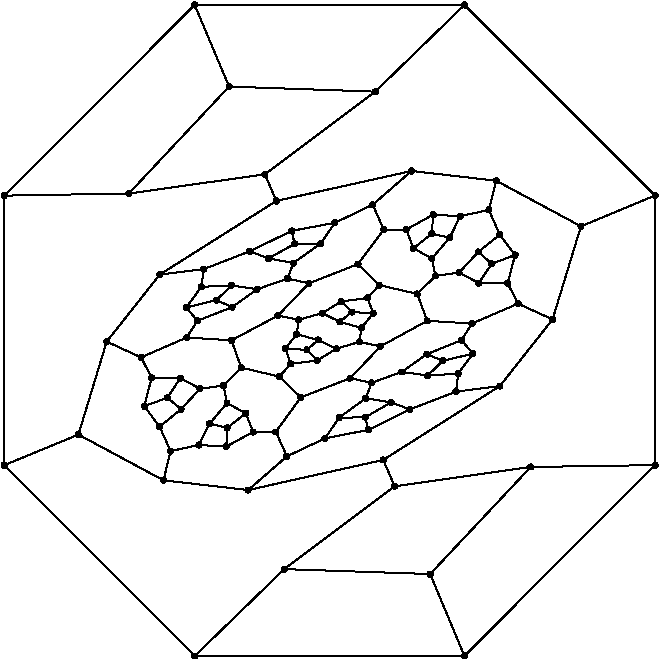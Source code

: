 #FIG 3.2
Portrait
Flush left
Inches
Letter  
100.00
Single
0
1200 2
6 1800 5325 6750 10350
# polyline
2 1 0 1 0 0 999 0 -1 4.000 0 0 0 0 0 2
	 3864 8591 3694 8591
# polyline
2 1 0 1 0 0 998 0 -1 4.000 0 0 0 0 0 2
	 3864 8591 4052 8332
# polyline
2 1 0 1 0 0 997 0 -1 4.000 0 0 0 0 0 2
	 3948 8774 3864 8591
# polyline
2 1 0 1 0 0 995 0 -1 4.000 0 0 0 0 0 2
	 3948 8774 4234 8639
# polyline
2 1 0 1 0 0 994 0 -1 4.000 0 0 0 0 0 2
	 3657 9027 3948 8774
# polyline
2 1 0 1 0 0 993 0 -1 4.000 0 0 0 0 0 2
	 3022 8954 3657 9027
# polyline
2 1 0 1 0 0 992 0 -1 4.000 0 0 0 0 0 2
	 3075 8735 3288 8689
# polyline
2 1 0 1 0 0 990 0 -1 4.000 0 0 0 0 0 2
	 3075 8735 3022 8954
# polyline
2 1 0 1 0 0 989 0 -1 4.000 0 0 0 0 0 2
	 3075 8735 2993 8552
# polyline
2 1 0 1 0 0 988 0 -1 4.000 0 0 0 0 0 2
	 3605 8109 3890 8176
# polyline
2 1 0 1 0 0 986 0 -1 4.000 0 0 0 0 0 2
	 3472 8244 3605 8109
# polyline
2 1 0 1 0 0 985 0 -1 4.000 0 0 0 0 0 2
	 3472 8244 3498 8375
# polyline
2 1 0 1 0 0 983 0 -1 4.000 0 0 0 0 0 2
	 3472 8244 3296 8267
# polyline
2 1 0 1 0 0 982 0 -1 4.000 0 0 0 0 0 2
	 3498 8375 3368 8529
# polyline
2 1 0 1 0 0 981 0 -1 4.000 0 0 0 0 0 2
	 4870 8422 4729 8370
# polyline
2 1 0 1 0 0 980 0 -1 4.000 0 0 0 0 0 2
	 3880 7719 4036 7750
# polyline
2 1 0 1 0 0 979 0 -1 4.000 0 0 0 0 0 2
	 6709 6818 6709 8840
# polyline
2 1 0 1 0 0 977 0 -1 4.000 0 0 0 0 0 2
	 6709 6818 6153 7049
# polyline
2 1 0 1 0 0 975 0 -1 4.000 0 0 0 0 0 2
	 6709 6818 5279 5389
# polyline
2 1 0 1 0 0 974 0 -1 4.000 0 0 0 0 0 2
	 3639 8451 3498 8375
# polyline
2 1 0 1 0 0 973 0 -1 4.000 0 0 0 0 0 2
	 4558 8576 4870 8422
# polyline
2 1 0 1 0 0 971 0 -1 4.000 0 0 0 0 0 2
	 3532 7904 3880 7719
# polyline
2 1 0 1 0 0 970 0 -1 4.000 0 0 0 0 0 2
	 3532 7904 3605 8109
# polyline
2 1 0 1 0 0 969 0 -1 4.000 0 0 0 0 0 2
	 2384 8611 3022 8954
# polyline
2 1 0 1 0 0 967 0 -1 4.000 0 0 0 0 0 2
	 3694 8591 3639 8451
# polyline
2 1 0 1 0 0 966 0 -1 4.000 0 0 0 0 0 2
	 4234 8639 4558 8576
# polyline
2 1 0 1 0 0 965 0 -1 4.000 0 0 0 0 0 2
	 5062 7421 5035 7290
# polyline
2 1 0 1 0 0 963 0 -1 4.000 0 0 0 0 0 2
	 5062 7421 5239 7396
# polyline
2 1 0 1 0 0 962 0 -1 4.000 0 0 0 0 0 2
	 1827 8841 2384 8611
# polyline
2 1 0 1 0 0 960 0 -1 4.000 0 0 0 0 0 2
	 1827 8841 3257 10271
# polyline
2 1 0 1 0 0 959 0 -1 4.000 0 0 0 0 0 2
	 1827 8841 1827 6819
# polyline
2 1 0 1 0 0 958 0 -1 4.000 0 0 0 0 0 2
	 3493 8701 3694 8591
# polyline
2 1 0 1 0 0 957 0 -1 4.000 0 0 0 0 0 2
	 4338 8485 4234 8639
# polyline
2 1 0 1 0 0 956 0 -1 4.000 0 0 0 0 0 2
	 4925 7556 5062 7421
# polyline
2 1 0 1 0 0 954 0 -1 4.000 0 0 0 0 0 2
	 4925 7556 5000 7758
# polyline
2 1 0 1 0 0 953 0 -1 4.000 0 0 0 0 0 2
	 3868 6859 3783 6659
# polyline
2 1 0 1 0 0 951 0 -1 4.000 0 0 0 0 0 2
	 3868 6859 4882 6634
# polyline
2 1 0 1 0 0 950 0 -1 4.000 0 0 0 0 0 2
	 3288 8689 3368 8529
# polyline
2 1 0 1 0 0 949 0 -1 4.000 0 0 0 0 0 2
	 3288 8689 3493 8701
# polyline
2 1 0 1 0 0 948 0 -1 4.000 0 0 0 0 0 2
	 4540 8338 4729 8370
# polyline
2 1 0 1 0 0 946 0 -1 4.000 0 0 0 0 0 2
	 4540 8338 4338 8485
# polyline
2 1 0 1 0 0 945 0 -1 4.000 0 0 0 0 0 2
	 4640 7490 4925 7556
# polyline
2 1 0 1 0 0 943 0 -1 4.000 0 0 0 0 0 2
	 4640 7490 4553 7586
# polyline
2 1 0 1 0 0 942 0 -1 4.000 0 0 0 0 0 2
	 2994 7411 3868 6859
# polyline
2 1 0 1 0 0 941 0 -1 4.000 0 0 0 0 0 2
	 3500 8561 3368 8529
# polyline
2 1 0 1 0 0 939 0 -1 4.000 0 0 0 0 0 2
	 3500 8561 3639 8451
# polyline
2 1 0 1 0 0 938 0 -1 4.000 0 0 0 0 0 2
	 3500 8561 3493 8701
# polyline
2 1 0 1 0 0 937 0 -1 4.000 0 0 0 0 0 2
	 4536 8481 4729 8370
# polyline
2 1 0 1 0 0 936 0 -1 4.000 0 0 0 0 0 2
	 4536 8481 4558 8576
# polyline
2 1 0 1 0 0 934 0 -1 4.000 0 0 0 0 0 2
	 4536 8481 4338 8485
# polyline
2 1 0 1 0 0 933 0 -1 4.000 0 0 0 0 0 2
	 5681 7629 5336 7778
# polyline
2 1 0 1 0 0 932 0 -1 4.000 0 0 0 0 0 2
	 5681 7629 5603 7476
# polyline
2 1 0 1 0 0 931 0 -1 4.000 0 0 0 0 0 2
	 3324 7370 2994 7411
# polyline
2 1 0 1 0 0 929 0 -1 4.000 0 0 0 0 0 2
	 3324 7370 3670 7236
# polyline
2 1 0 1 0 0 928 0 -1 4.000 0 0 0 0 0 2
	 3324 7370 3306 7503
# polyline
2 1 0 1 0 0 927 0 -1 4.000 0 0 0 0 0 2
	 5462 6926 5544 7112
# polyline
2 1 0 1 0 0 925 0 -1 4.000 0 0 0 0 0 2
	 5462 6926 5248 6973
# polyline
2 1 0 1 0 0 924 0 -1 4.000 0 0 0 0 0 2
	 3196 7883 3276 7758
# polyline
2 1 0 1 0 0 923 0 -1 4.000 0 0 0 0 0 2
	 3196 7883 3532 7904
# polyline
2 1 0 1 0 0 922 0 -1 4.000 0 0 0 0 0 2
	 3296 8267 3148 8187
# polyline
2 1 0 1 0 0 921 0 -1 4.000 0 0 0 0 0 2
	 5343 8004 5257 7903
# polyline
2 1 0 1 0 0 919 0 -1 4.000 0 0 0 0 0 2
	 5257 7903 4997 8008
# polyline
2 1 0 1 0 0 918 0 -1 4.000 0 0 0 0 0 2
	 4674 7073 4843 7073
# polyline
2 1 0 1 0 0 916 0 -1 4.000 0 0 0 0 0 2
	 4481 7332 4674 7073
# polyline
2 1 0 1 0 0 915 0 -1 4.000 0 0 0 0 0 2
	 4481 7332 4640 7490
# polyline
2 1 0 1 0 0 914 0 -1 4.000 0 0 0 0 0 2
	 2854 8032 3196 7883
# polyline
2 1 0 1 0 0 912 0 -1 4.000 0 0 0 0 0 2
	 2854 8032 2933 8185
# polyline
2 1 0 1 0 0 911 0 -1 4.000 0 0 0 0 0 2
	 3154 8420 3296 8267
# polyline
2 1 0 1 0 0 910 0 -1 4.000 0 0 0 0 0 2
	 5232 8154 5343 8004
# polyline
2 1 0 1 0 0 909 0 -1 4.000 0 0 0 0 0 2
	 4113 7477 4481 7332
# polyline
2 1 0 1 0 0 907 0 -1 4.000 0 0 0 0 0 2
	 4113 7477 3880 7719
# polyline
2 1 0 1 0 0 906 0 -1 4.000 0 0 0 0 0 2
	 2596 7914 2854 8032
# polyline
2 1 0 1 0 0 905 0 -1 4.000 0 0 0 0 0 2
	 2596 7914 2384 8611
# polyline
2 1 0 1 0 0 904 0 -1 4.000 0 0 0 0 0 2
	 2596 7914 2994 7411
# polyline
2 1 0 1 0 0 902 0 -1 4.000 0 0 0 0 0 2
	 2878 8398 2993 8552
# polyline
2 1 0 1 0 0 901 0 -1 4.000 0 0 0 0 0 2
	 2993 8552 3154 8420
# polyline
2 1 0 1 0 0 900 0 -1 4.000 0 0 0 0 0 2
	 5003 8168 5232 8154
# polyline
2 1 0 1 0 0 899 0 -1 4.000 0 0 0 0 0 2
	 4670 8801 4756 8999
# polyline
2 1 0 1 0 0 897 0 -1 4.000 0 0 0 0 0 2
	 4670 8801 3657 9027
# polyline
2 1 0 1 0 0 896 0 -1 4.000 0 0 0 0 0 2
	 2933 8185 3148 8187
# polyline
2 1 0 1 0 0 895 0 -1 4.000 0 0 0 0 0 2
	 2933 8185 2878 8398
# polyline
2 1 0 1 0 0 894 0 -1 4.000 0 0 0 0 0 2
	 4809 8141 4997 8008
# polyline
2 1 0 1 0 0 892 0 -1 4.000 0 0 0 0 0 2
	 4809 8141 5003 8168
# polyline
2 1 0 1 0 0 891 0 -1 4.000 0 0 0 0 0 2
	 5545 8247 4670 8801
# polyline
2 1 0 1 0 0 889 0 -1 4.000 0 0 0 0 0 2
	 5545 8247 5216 8289
# polyline
2 1 0 1 0 0 888 0 -1 4.000 0 0 0 0 0 2
	 3051 8335 3148 8187
# polyline
2 1 0 1 0 0 886 0 -1 4.000 0 0 0 0 0 2
	 3051 8335 3154 8420
# polyline
2 1 0 1 0 0 885 0 -1 4.000 0 0 0 0 0 2
	 3051 8335 2878 8398
# polyline
2 1 0 1 0 0 884 0 -1 4.000 0 0 0 0 0 2
	 5117 8058 4997 8008
# polyline
2 1 0 1 0 0 883 0 -1 4.000 0 0 0 0 0 2
	 5117 8058 5343 8004
# polyline
2 1 0 1 0 0 881 0 -1 4.000 0 0 0 0 0 2
	 5117 8058 5003 8168
# polyline
2 1 0 1 0 0 880 0 -1 4.000 0 0 0 0 0 2
	 5940 7747 5545 8247
# polyline
2 1 0 1 0 0 878 0 -1 4.000 0 0 0 0 0 2
	 5940 7747 5681 7629
# polyline
2 1 0 1 0 0 877 0 -1 4.000 0 0 0 0 0 2
	 6153 7049 5940 7747
# polyline
2 1 0 1 0 0 875 0 -1 4.000 0 0 0 0 0 2
	 5603 7476 5659 7264
# polyline
2 1 0 1 0 0 874 0 -1 4.000 0 0 0 0 0 2
	 4319 7967 4182 7901
# polyline
2 1 0 1 0 0 873 0 -1 4.000 0 0 0 0 0 2
	 5517 6707 6153 7049
# polyline
2 1 0 1 0 0 871 0 -1 4.000 0 0 0 0 0 2
	 5517 6707 5462 6926
# polyline
2 1 0 1 0 0 870 0 -1 4.000 0 0 0 0 0 2
	 5387 7475 5603 7476
# polyline
2 1 0 1 0 0 869 0 -1 4.000 0 0 0 0 0 2
	 4174 8055 4319 7967
# polyline
2 1 0 1 0 0 868 0 -1 4.000 0 0 0 0 0 2
	 4882 6634 5517 6707
# polyline
2 1 0 1 0 0 866 0 -1 4.000 0 0 0 0 0 2
	 5239 7396 5387 7475
# polyline
2 1 0 1 0 0 865 0 -1 4.000 0 0 0 0 0 2
	 3977 8081 4174 8055
# polyline
2 1 0 1 0 0 864 0 -1 4.000 0 0 0 0 0 2
	 4591 6887 4882 6634
# polyline
2 1 0 1 0 0 862 0 -1 4.000 0 0 0 0 0 2
	 4591 6887 4674 7073
# polyline
2 1 0 1 0 0 861 0 -1 4.000 0 0 0 0 0 2
	 4591 6887 4307 7023
# polyline
2 1 0 1 0 0 860 0 -1 4.000 0 0 0 0 0 2
	 5383 7241 5239 7396
# polyline
2 1 0 1 0 0 859 0 -1 4.000 0 0 0 0 0 2
	 4021 7859 4182 7901
# polyline
2 1 0 1 0 0 858 0 -1 4.000 0 0 0 0 0 2
	 4021 7859 3936 7965
# polyline
2 1 0 1 0 0 857 0 -1 4.000 0 0 0 0 0 2
	 3936 7965 3977 8081
# polyline
2 1 0 1 0 0 855 0 -1 4.000 0 0 0 0 0 2
	 3953 7441 3996 7324
# polyline
2 1 0 1 0 0 854 0 -1 4.000 0 0 0 0 0 2
	 3953 7441 4113 7477
# polyline
2 1 0 1 0 0 853 0 -1 4.000 0 0 0 0 0 2
	 3953 7441 3724 7521
# polyline
2 1 0 1 0 0 852 0 -1 4.000 0 0 0 0 0 2
	 5544 7112 5659 7264
# polyline
2 1 0 1 0 0 850 0 -1 4.000 0 0 0 0 0 2
	 5544 7112 5383 7241
# polyline
2 1 0 1 0 0 849 0 -1 4.000 0 0 0 0 0 2
	 4098 7976 4182 7901
# polyline
2 1 0 1 0 0 848 0 -1 4.000 0 0 0 0 0 2
	 4098 7976 4174 8055
# polyline
2 1 0 1 0 0 847 0 -1 4.000 0 0 0 0 0 2
	 4098 7976 3936 7965
# polyline
2 1 0 1 0 0 845 0 -1 4.000 0 0 0 0 0 2
	 5484 7330 5659 7264
# polyline
2 1 0 1 0 0 844 0 -1 4.000 0 0 0 0 0 2
	 5484 7330 5387 7475
# polyline
2 1 0 1 0 0 843 0 -1 4.000 0 0 0 0 0 2
	 5484 7330 5383 7241
# polyline
2 1 0 1 0 0 842 0 -1 4.000 0 0 0 0 0 2
	 5248 6973 5044 6962
# polyline
2 1 0 1 0 0 841 0 -1 4.000 0 0 0 0 0 2
	 4553 7586 4356 7613
# polyline
2 1 0 1 0 0 839 0 -1 4.000 0 0 0 0 0 2
	 5168 7135 5248 6973
# polyline
2 1 0 1 0 0 838 0 -1 4.000 0 0 0 0 0 2
	 4594 7702 4553 7586
# polyline
2 1 0 1 0 0 836 0 -1 4.000 0 0 0 0 0 2
	 5035 7290 5168 7135
# polyline
2 1 0 1 0 0 835 0 -1 4.000 0 0 0 0 0 2
	 4507 7811 4594 7702
# polyline
2 1 0 1 0 0 833 0 -1 4.000 0 0 0 0 0 2
	 4896 7214 5035 7290
# polyline
2 1 0 1 0 0 832 0 -1 4.000 0 0 0 0 0 2
	 4344 7765 4507 7811
# polyline
2 1 0 1 0 0 831 0 -1 4.000 0 0 0 0 0 2
	 4843 7073 5044 6962
# polyline
2 1 0 1 0 0 829 0 -1 4.000 0 0 0 0 0 2
	 4843 7073 4896 7214
# polyline
2 1 0 1 0 0 828 0 -1 4.000 0 0 0 0 0 2
	 4212 7700 4356 7613
# polyline
2 1 0 1 0 0 827 0 -1 4.000 0 0 0 0 0 2
	 4212 7700 4344 7765
# polyline
2 1 0 1 0 0 826 0 -1 4.000 0 0 0 0 0 2
	 5035 7104 5044 6962
# polyline
2 1 0 1 0 0 824 0 -1 4.000 0 0 0 0 0 2
	 5035 7104 5168 7135
# polyline
2 1 0 1 0 0 823 0 -1 4.000 0 0 0 0 0 2
	 5035 7104 4896 7214
# polyline
2 1 0 1 0 0 822 0 -1 4.000 0 0 0 0 0 2
	 4435 7692 4356 7613
# polyline
2 1 0 1 0 0 821 0 -1 4.000 0 0 0 0 0 2
	 4435 7692 4594 7702
# polyline
2 1 0 1 0 0 819 0 -1 4.000 0 0 0 0 0 2
	 4435 7692 4344 7765
# polyline
2 1 0 1 0 0 818 0 -1 4.000 0 0 0 0 0 2
	 3670 7236 3809 7290
# polyline
2 1 0 1 0 0 816 0 -1 4.000 0 0 0 0 0 2
	 4307 7023 3984 7083
# polyline
2 1 0 1 0 0 815 0 -1 4.000 0 0 0 0 0 2
	 3984 7083 3670 7236
# polyline
2 1 0 1 0 0 814 0 -1 4.000 0 0 0 0 0 2
	 4200 7179 4307 7023
# polyline
2 1 0 1 0 0 812 0 -1 4.000 0 0 0 0 0 2
	 3996 7324 3809 7290
# polyline
2 1 0 1 0 0 811 0 -1 4.000 0 0 0 0 0 2
	 3996 7324 4200 7179
# polyline
2 1 0 1 0 0 810 0 -1 4.000 0 0 0 0 0 2
	 4005 7181 3809 7290
# polyline
2 1 0 1 0 0 809 0 -1 4.000 0 0 0 0 0 2
	 4005 7181 3984 7083
# polyline
2 1 0 1 0 0 807 0 -1 4.000 0 0 0 0 0 2
	 4005 7181 4200 7179
# polyline
2 1 0 1 0 0 806 0 -1 4.000 0 0 0 0 0 2
	 3257 10271 5279 10271
# polyline
2 1 0 1 0 0 804 0 -1 4.000 0 0 0 0 0 2
	 3928 9620 3257 10271
# polyline
2 1 0 1 0 0 803 0 -1 4.000 0 0 0 0 0 2
	 4756 8999 3928 9620
# polyline
2 1 0 1 0 0 802 0 -1 4.000 0 0 0 0 0 2
	 5776 8854 4756 8999
# polyline
2 1 0 1 0 0 801 0 -1 4.000 0 0 0 0 0 2
	 5022 9657 5279 10271
# polyline
2 1 0 1 0 0 799 0 -1 4.000 0 0 0 0 0 2
	 5022 9657 3928 9620
# polyline
2 1 0 1 0 0 798 0 -1 4.000 0 0 0 0 0 2
	 5022 9657 5776 8854
# polyline
2 1 0 1 0 0 796 0 -1 4.000 0 0 0 0 0 2
	 6709 8840 5279 10271
# polyline
2 1 0 1 0 0 795 0 -1 4.000 0 0 0 0 0 2
	 6709 8840 5776 8854
# polyline
2 1 0 1 0 0 794 0 -1 4.000 0 0 0 0 0 2
	 1827 6819 2762 6803
# polyline
2 1 0 1 0 0 793 0 -1 4.000 0 0 0 0 0 2
	 3256 5389 1827 6819
# polyline
2 1 0 1 0 0 791 0 -1 4.000 0 0 0 0 0 2
	 5279 5389 3256 5389
# polyline
2 1 0 1 0 0 790 0 -1 4.000 0 0 0 0 0 2
	 4610 6039 5279 5389
# polyline
2 1 0 1 0 0 789 0 -1 4.000 0 0 0 0 0 2
	 3783 6659 2762 6803
# polyline
2 1 0 1 0 0 787 0 -1 4.000 0 0 0 0 0 2
	 3783 6659 4610 6039
# polyline
2 1 0 1 0 0 786 0 -1 4.000 0 0 0 0 0 2
	 3514 6001 2762 6803
# polyline
2 1 0 1 0 0 785 0 -1 4.000 0 0 0 0 0 2
	 3514 6001 3256 5389
# polyline
2 1 0 1 0 0 783 0 -1 4.000 0 0 0 0 0 2
	 3514 6001 4610 6039
# polyline
2 1 0 1 0 0 782 0 -1 4.000 0 0 0 0 0 2
	 3532 7492 3306 7503
# polyline
2 1 0 1 0 0 781 0 -1 4.000 0 0 0 0 0 2
	 3306 7503 3194 7657
# polyline
2 1 0 1 0 0 779 0 -1 4.000 0 0 0 0 0 2
	 3724 7521 3532 7492
# polyline
2 1 0 1 0 0 778 0 -1 4.000 0 0 0 0 0 2
	 3537 7655 3724 7521
# polyline
2 1 0 1 0 0 777 0 -1 4.000 0 0 0 0 0 2
	 3276 7758 3194 7657
# polyline
2 1 0 1 0 0 775 0 -1 4.000 0 0 0 0 0 2
	 3276 7758 3537 7655
# polyline
2 1 0 1 0 0 774 0 -1 4.000 0 0 0 0 0 2
	 3419 7603 3194 7657
# polyline
2 1 0 1 0 0 772 0 -1 4.000 0 0 0 0 0 2
	 3419 7603 3532 7492
# polyline
2 1 0 1 0 0 771 0 -1 4.000 0 0 0 0 0 2
	 3419 7603 3537 7655
# polyline
2 1 0 1 0 0 770 0 -1 4.000 0 0 0 0 0 2
	 5216 8289 5232 8154
# polyline
2 1 0 1 0 0 768 0 -1 4.000 0 0 0 0 0 2
	 5216 8289 4870 8422
# polyline
2 1 0 1 0 0 767 0 -1 4.000 0 0 0 0 0 2
	 4582 8223 4809 8141
# polyline
2 1 0 1 0 0 766 0 -1 4.000 0 0 0 0 0 2
	 4582 8223 4540 8338
# polyline
2 1 0 1 0 0 765 0 -1 4.000 0 0 0 0 0 2
	 5336 7778 5257 7903
# polyline
2 1 0 1 0 0 764 0 -1 4.000 0 0 0 0 0 2
	 5000 7758 5336 7778
# polyline
2 1 0 1 0 0 762 0 -1 4.000 0 0 0 0 0 2
	 4650 7949 5000 7758
# polyline
2 1 0 1 0 0 761 0 -1 4.000 0 0 0 0 0 2
	 4422 8188 4650 7949
# polyline
2 1 0 1 0 0 760 0 -1 4.000 0 0 0 0 0 2
	 4422 8188 4582 8223
# polyline
2 1 0 1 0 0 759 0 -1 4.000 0 0 0 0 0 2
	 4052 8332 4422 8188
# polyline
2 1 0 1 0 0 758 0 -1 4.000 0 0 0 0 0 2
	 3890 8176 3977 8081
# polyline
2 1 0 1 0 0 756 0 -1 4.000 0 0 0 0 0 2
	 3890 8176 4052 8332
# polyline
2 1 0 1 0 0 755 0 -1 4.000 0 0 0 0 0 2
	 4491 7916 4507 7811
# polyline
2 1 0 1 0 0 753 0 -1 4.000 0 0 0 0 0 2
	 4491 7916 4650 7949
# polyline
2 1 0 1 0 0 752 0 -1 4.000 0 0 0 0 0 2
	 4491 7916 4319 7967
# polyline
2 1 0 1 0 0 751 0 -1 4.000 0 0 0 0 0 2
	 4036 7750 4212 7700
# polyline
2 1 0 1 0 0 750 0 -1 4.000 0 0 0 0 0 2
	 4036 7750 4021 7859
# spline
3 4 0 0 0 0 748 0 20 4.000 0 0 0 22
	 4054 7743 4054 7743 4051 7738 4046 7734 4041 7732 4035 7731
	 4029 7733 4024 7736 4021 7741 4018 7746 4018 7752 4019 7758
	 4022 7763 4027 7766 4032 7768 4038 7769 4044 7768 4049 7765
	 4052 7760 4055 7755 4055 7749 4054 7743
	 0.000 0.000 0.000 -1.000 -1.000 -1.000 0.000 0.000
	 -1.000 -1.000 -1.000 0.000 0.000 -1.000 -1.000 -1.000
	 0.000 0.000 -1.000 -1.000 -1.000 0.000
# spline
3 4 0 1 0 0 746 0 -1 4.000 0 0 0 22
	 4054 7743 4054 7743 4051 7738 4046 7734 4041 7732 4035 7731
	 4029 7733 4024 7736 4021 7741 4018 7746 4018 7752 4019 7758
	 4022 7763 4027 7766 4032 7768 4038 7769 4044 7768 4049 7765
	 4052 7760 4055 7755 4055 7749 4054 7743
	 0.000 0.000 0.000 -1.000 -1.000 -1.000 0.000 0.000
	 -1.000 -1.000 -1.000 0.000 0.000 -1.000 -1.000 -1.000
	 0.000 0.000 -1.000 -1.000 -1.000 0.000
# spline
3 4 0 0 0 0 745 0 20 4.000 0 0 0 22
	 4509 7908 4509 7908 4506 7903 4501 7900 4496 7898 4490 7897
	 4484 7898 4479 7901 4476 7906 4473 7911 4473 7917 4474 7923
	 4477 7928 4482 7932 4487 7935 4493 7935 4499 7933 4504 7930
	 4508 7926 4509 7920 4510 7914 4509 7908
	 0.000 0.000 0.000 -1.000 -1.000 -1.000 0.000 0.000
	 -1.000 -1.000 -1.000 0.000 0.000 -1.000 -1.000 -1.000
	 0.000 0.000 -1.000 -1.000 -1.000 0.000
# spline
3 4 0 1 0 0 743 0 -1 4.000 0 0 0 22
	 4509 7908 4509 7908 4506 7903 4501 7900 4496 7898 4490 7897
	 4484 7898 4479 7901 4476 7906 4473 7911 4473 7917 4474 7923
	 4477 7928 4482 7932 4487 7935 4493 7935 4499 7933 4504 7930
	 4508 7926 4509 7920 4510 7914 4509 7908
	 0.000 0.000 0.000 -1.000 -1.000 -1.000 0.000 0.000
	 -1.000 -1.000 -1.000 0.000 0.000 -1.000 -1.000 -1.000
	 0.000 0.000 -1.000 -1.000 -1.000 0.000
# spline
3 4 0 0 0 0 742 0 20 4.000 0 0 0 22
	 3908 8168 3908 8168 3904 8163 3901 8159 3895 8158 3889 8157
	 3883 8158 3878 8161 3874 8166 3872 8171 3871 8177 3873 8183
	 3876 8188 3880 8192 3886 8194 3891 8195 3897 8193 3903 8190
	 3906 8185 3909 8180 3909 8174 3908 8168
	 0.000 0.000 0.000 -1.000 -1.000 -1.000 0.000 0.000
	 -1.000 -1.000 -1.000 0.000 0.000 -1.000 -1.000 -1.000
	 0.000 0.000 -1.000 -1.000 -1.000 0.000
# spline
3 4 0 1 0 0 740 0 -1 4.000 0 0 0 22
	 3908 8168 3908 8168 3904 8163 3901 8159 3895 8158 3889 8157
	 3883 8158 3878 8161 3874 8166 3872 8171 3871 8177 3873 8183
	 3876 8188 3880 8192 3886 8194 3891 8195 3897 8193 3903 8190
	 3906 8185 3909 8180 3909 8174 3908 8168
	 0.000 0.000 0.000 -1.000 -1.000 -1.000 0.000 0.000
	 -1.000 -1.000 -1.000 0.000 0.000 -1.000 -1.000 -1.000
	 0.000 0.000 -1.000 -1.000 -1.000 0.000
# spline
3 4 0 0 0 0 739 0 20 4.000 0 0 0 22
	 4070 8325 4070 8325 4067 8320 4063 8316 4058 8314 4051 8314
	 4045 8315 4040 8318 4037 8323 4034 8328 4034 8334 4035 8340
	 4038 8345 4043 8348 4048 8351 4054 8351 4060 8350 4065 8347
	 4070 8343 4071 8337 4071 8331 4070 8325
	 0.000 0.000 0.000 -1.000 -1.000 -1.000 0.000 0.000
	 -1.000 -1.000 -1.000 0.000 0.000 -1.000 -1.000 -1.000
	 0.000 0.000 -1.000 -1.000 -1.000 0.000
# spline
3 4 0 1 0 0 737 0 -1 4.000 0 0 0 22
	 4070 8325 4070 8325 4067 8320 4063 8316 4058 8314 4051 8314
	 4045 8315 4040 8318 4037 8323 4034 8328 4034 8334 4035 8340
	 4038 8345 4043 8348 4048 8351 4054 8351 4060 8350 4065 8347
	 4070 8343 4071 8337 4071 8331 4070 8325
	 0.000 0.000 0.000 -1.000 -1.000 -1.000 0.000 0.000
	 -1.000 -1.000 -1.000 0.000 0.000 -1.000 -1.000 -1.000
	 0.000 0.000 -1.000 -1.000 -1.000 0.000
# spline
3 4 0 0 0 0 736 0 20 4.000 0 0 0 22
	 4440 8181 4440 8181 4437 8175 4432 8171 4426 8169 4421 8169
	 4415 8170 4410 8174 4406 8177 4404 8183 4403 8189 4405 8195
	 4408 8199 4413 8204 4418 8206 4423 8206 4429 8205 4434 8201
	 4438 8198 4440 8192 4441 8186 4440 8181
	 0.000 0.000 0.000 -1.000 -1.000 -1.000 0.000 0.000
	 -1.000 -1.000 -1.000 0.000 0.000 -1.000 -1.000 -1.000
	 0.000 0.000 -1.000 -1.000 -1.000 0.000
# spline
3 4 0 1 0 0 734 0 -1 4.000 0 0 0 22
	 4440 8181 4440 8181 4437 8175 4432 8171 4426 8169 4421 8169
	 4415 8170 4410 8174 4406 8177 4404 8183 4403 8189 4405 8195
	 4408 8199 4413 8204 4418 8206 4423 8206 4429 8205 4434 8201
	 4438 8198 4440 8192 4441 8186 4440 8181
	 0.000 0.000 0.000 -1.000 -1.000 -1.000 0.000 0.000
	 -1.000 -1.000 -1.000 0.000 0.000 -1.000 -1.000 -1.000
	 0.000 0.000 -1.000 -1.000 -1.000 0.000
# spline
3 4 0 0 0 0 733 0 20 4.000 0 0 0 22
	 4668 7941 4668 7941 4664 7936 4659 7932 4654 7930 4649 7930
	 4643 7931 4638 7934 4634 7938 4632 7943 4631 7950 4632 7956
	 4636 7961 4640 7964 4646 7967 4651 7967 4657 7965 4662 7962
	 4666 7958 4668 7953 4669 7947 4668 7941
	 0.000 0.000 0.000 -1.000 -1.000 -1.000 0.000 0.000
	 -1.000 -1.000 -1.000 0.000 0.000 -1.000 -1.000 -1.000
	 0.000 0.000 -1.000 -1.000 -1.000 0.000
# spline
3 4 0 1 0 0 731 0 -1 4.000 0 0 0 22
	 4668 7941 4668 7941 4664 7936 4659 7932 4654 7930 4649 7930
	 4643 7931 4638 7934 4634 7938 4632 7943 4631 7950 4632 7956
	 4636 7961 4640 7964 4646 7967 4651 7967 4657 7965 4662 7962
	 4666 7958 4668 7953 4669 7947 4668 7941
	 0.000 0.000 0.000 -1.000 -1.000 -1.000 0.000 0.000
	 -1.000 -1.000 -1.000 0.000 0.000 -1.000 -1.000 -1.000
	 0.000 0.000 -1.000 -1.000 -1.000 0.000
# spline
3 4 0 0 0 0 730 0 20 4.000 0 0 0 22
	 5016 7751 5016 7751 5013 7746 5009 7742 5004 7740 4998 7739
	 4993 7741 4987 7744 4983 7749 4981 7754 4981 7760 4982 7765
	 4986 7771 4989 7775 4994 7777 5001 7777 5007 7776 5012 7773
	 5016 7768 5018 7763 5018 7757 5016 7751
	 0.000 0.000 0.000 -1.000 -1.000 -1.000 0.000 0.000
	 -1.000 -1.000 -1.000 0.000 0.000 -1.000 -1.000 -1.000
	 0.000 0.000 -1.000 -1.000 -1.000 0.000
# spline
3 4 0 1 0 0 728 0 -1 4.000 0 0 0 22
	 5016 7751 5016 7751 5013 7746 5009 7742 5004 7740 4998 7739
	 4993 7741 4987 7744 4983 7749 4981 7754 4981 7760 4982 7765
	 4986 7771 4989 7775 4994 7777 5001 7777 5007 7776 5012 7773
	 5016 7768 5018 7763 5018 7757 5016 7751
	 0.000 0.000 0.000 -1.000 -1.000 -1.000 0.000 0.000
	 -1.000 -1.000 -1.000 0.000 0.000 -1.000 -1.000 -1.000
	 0.000 0.000 -1.000 -1.000 -1.000 0.000
# spline
3 4 0 0 0 0 727 0 20 4.000 0 0 0 22
	 5354 7771 5354 7771 5350 7766 5346 7762 5340 7760 5335 7759
	 5329 7761 5324 7764 5320 7768 5318 7774 5317 7779 5318 7785
	 5322 7791 5326 7794 5332 7796 5337 7797 5343 7796 5348 7792
	 5352 7788 5354 7782 5355 7777 5354 7771
	 0.000 0.000 0.000 -1.000 -1.000 -1.000 0.000 0.000
	 -1.000 -1.000 -1.000 0.000 0.000 -1.000 -1.000 -1.000
	 0.000 0.000 -1.000 -1.000 -1.000 0.000
# spline
3 4 0 1 0 0 725 0 -1 4.000 0 0 0 22
	 5354 7771 5354 7771 5350 7766 5346 7762 5340 7760 5335 7759
	 5329 7761 5324 7764 5320 7768 5318 7774 5317 7779 5318 7785
	 5322 7791 5326 7794 5332 7796 5337 7797 5343 7796 5348 7792
	 5352 7788 5354 7782 5355 7777 5354 7771
	 0.000 0.000 0.000 -1.000 -1.000 -1.000 0.000 0.000
	 -1.000 -1.000 -1.000 0.000 0.000 -1.000 -1.000 -1.000
	 0.000 0.000 -1.000 -1.000 -1.000 0.000
# spline
3 4 0 0 0 0 724 0 20 4.000 0 0 0 22
	 4600 8216 4600 8216 4596 8211 4593 8207 4587 8205 4581 8205
	 4575 8206 4570 8209 4566 8214 4564 8219 4563 8225 4565 8230
	 4568 8236 4572 8239 4578 8242 4583 8242 4589 8241 4595 8238
	 4599 8233 4601 8228 4601 8222 4600 8216
	 0.000 0.000 0.000 -1.000 -1.000 -1.000 0.000 0.000
	 -1.000 -1.000 -1.000 0.000 0.000 -1.000 -1.000 -1.000
	 0.000 0.000 -1.000 -1.000 -1.000 0.000
# spline
3 4 0 1 0 0 722 0 -1 4.000 0 0 0 22
	 4600 8216 4600 8216 4596 8211 4593 8207 4587 8205 4581 8205
	 4575 8206 4570 8209 4566 8214 4564 8219 4563 8225 4565 8230
	 4568 8236 4572 8239 4578 8242 4583 8242 4589 8241 4595 8238
	 4599 8233 4601 8228 4601 8222 4600 8216
	 0.000 0.000 0.000 -1.000 -1.000 -1.000 0.000 0.000
	 -1.000 -1.000 -1.000 0.000 0.000 -1.000 -1.000 -1.000
	 0.000 0.000 -1.000 -1.000 -1.000 0.000
# spline
3 4 0 0 0 0 721 0 20 4.000 0 0 0 22
	 5234 8281 5234 8281 5231 8276 5226 8272 5220 8270 5215 8270
	 5209 8271 5204 8274 5200 8278 5198 8283 5197 8290 5199 8296
	 5202 8301 5207 8305 5212 8307 5218 8308 5223 8305 5229 8303
	 5232 8298 5234 8293 5235 8287 5234 8281
	 0.000 0.000 0.000 -1.000 -1.000 -1.000 0.000 0.000
	 -1.000 -1.000 -1.000 0.000 0.000 -1.000 -1.000 -1.000
	 0.000 0.000 -1.000 -1.000 -1.000 0.000
# spline
3 4 0 1 0 0 719 0 -1 4.000 0 0 0 22
	 5234 8281 5234 8281 5231 8276 5226 8272 5220 8270 5215 8270
	 5209 8271 5204 8274 5200 8278 5198 8283 5197 8290 5199 8296
	 5202 8301 5207 8305 5212 8307 5218 8308 5223 8305 5229 8303
	 5232 8298 5234 8293 5235 8287 5234 8281
	 0.000 0.000 0.000 -1.000 -1.000 -1.000 0.000 0.000
	 -1.000 -1.000 -1.000 0.000 0.000 -1.000 -1.000 -1.000
	 0.000 0.000 -1.000 -1.000 -1.000 0.000
# spline
3 4 0 0 0 0 718 0 20 4.000 0 0 0 22
	 3436 7596 3436 7596 3433 7591 3429 7587 3424 7585 3418 7584
	 3412 7586 3407 7589 3402 7594 3400 7599 3400 7605 3402 7611
	 3405 7616 3409 7620 3414 7622 3421 7622 3427 7621 3432 7618
	 3435 7613 3437 7608 3437 7602 3436 7596
	 0.000 0.000 0.000 -1.000 -1.000 -1.000 0.000 0.000
	 -1.000 -1.000 -1.000 0.000 0.000 -1.000 -1.000 -1.000
	 0.000 0.000 -1.000 -1.000 -1.000 0.000
# spline
3 4 0 1 0 0 716 0 -1 4.000 0 0 0 22
	 3436 7596 3436 7596 3433 7591 3429 7587 3424 7585 3418 7584
	 3412 7586 3407 7589 3402 7594 3400 7599 3400 7605 3402 7611
	 3405 7616 3409 7620 3414 7622 3421 7622 3427 7621 3432 7618
	 3435 7613 3437 7608 3437 7602 3436 7596
	 0.000 0.000 0.000 -1.000 -1.000 -1.000 0.000 0.000
	 -1.000 -1.000 -1.000 0.000 0.000 -1.000 -1.000 -1.000
	 0.000 0.000 -1.000 -1.000 -1.000 0.000
# spline
3 4 0 0 0 0 715 0 20 4.000 0 0 0 22
	 3294 7750 3294 7750 3291 7745 3287 7741 3282 7739 3275 7739
	 3269 7740 3264 7743 3261 7748 3258 7753 3258 7759 3260 7765
	 3262 7770 3267 7774 3272 7776 3278 7777 3284 7775 3289 7772
	 3293 7767 3295 7762 3295 7756 3294 7750
	 0.000 0.000 0.000 -1.000 -1.000 -1.000 0.000 0.000
	 -1.000 -1.000 -1.000 0.000 0.000 -1.000 -1.000 -1.000
	 0.000 0.000 -1.000 -1.000 -1.000 0.000
# spline
3 4 0 1 0 0 713 0 -1 4.000 0 0 0 22
	 3294 7750 3294 7750 3291 7745 3287 7741 3282 7739 3275 7739
	 3269 7740 3264 7743 3261 7748 3258 7753 3258 7759 3260 7765
	 3262 7770 3267 7774 3272 7776 3278 7777 3284 7775 3289 7772
	 3293 7767 3295 7762 3295 7756 3294 7750
	 0.000 0.000 0.000 -1.000 -1.000 -1.000 0.000 0.000
	 -1.000 -1.000 -1.000 0.000 0.000 -1.000 -1.000 -1.000
	 0.000 0.000 -1.000 -1.000 -1.000 0.000
# spline
3 4 0 0 0 0 712 0 20 4.000 0 0 0 22
	 3555 7648 3555 7648 3551 7643 3547 7639 3541 7637 3536 7636
	 3530 7638 3525 7641 3521 7646 3519 7651 3518 7657 3519 7662
	 3523 7668 3527 7671 3533 7673 3538 7674 3544 7673 3549 7669
	 3553 7665 3555 7660 3556 7654 3555 7648
	 0.000 0.000 0.000 -1.000 -1.000 -1.000 0.000 0.000
	 -1.000 -1.000 -1.000 0.000 0.000 -1.000 -1.000 -1.000
	 0.000 0.000 -1.000 -1.000 -1.000 0.000
# spline
3 4 0 1 0 0 710 0 -1 4.000 0 0 0 22
	 3555 7648 3555 7648 3551 7643 3547 7639 3541 7637 3536 7636
	 3530 7638 3525 7641 3521 7646 3519 7651 3518 7657 3519 7662
	 3523 7668 3527 7671 3533 7673 3538 7674 3544 7673 3549 7669
	 3553 7665 3555 7660 3556 7654 3555 7648
	 0.000 0.000 0.000 -1.000 -1.000 -1.000 0.000 0.000
	 -1.000 -1.000 -1.000 0.000 0.000 -1.000 -1.000 -1.000
	 0.000 0.000 -1.000 -1.000 -1.000 0.000
# spline
3 4 0 0 0 0 709 0 20 4.000 0 0 0 22
	 3742 7514 3742 7514 3738 7509 3733 7505 3728 7502 3723 7502
	 3717 7504 3712 7507 3708 7511 3705 7516 3705 7523 3707 7529
	 3709 7533 3714 7538 3720 7539 3725 7539 3731 7538 3736 7535
	 3740 7531 3742 7526 3743 7519 3742 7514
	 0.000 0.000 0.000 -1.000 -1.000 -1.000 0.000 0.000
	 -1.000 -1.000 -1.000 0.000 0.000 -1.000 -1.000 -1.000
	 0.000 0.000 -1.000 -1.000 -1.000 0.000
# spline
3 4 0 1 0 0 707 0 -1 4.000 0 0 0 22
	 3742 7514 3742 7514 3738 7509 3733 7505 3728 7502 3723 7502
	 3717 7504 3712 7507 3708 7511 3705 7516 3705 7523 3707 7529
	 3709 7533 3714 7538 3720 7539 3725 7539 3731 7538 3736 7535
	 3740 7531 3742 7526 3743 7519 3742 7514
	 0.000 0.000 0.000 -1.000 -1.000 -1.000 0.000 0.000
	 -1.000 -1.000 -1.000 0.000 0.000 -1.000 -1.000 -1.000
	 0.000 0.000 -1.000 -1.000 -1.000 0.000
# spline
3 4 0 0 0 0 706 0 20 4.000 0 0 0 22
	 3324 7496 3324 7496 3321 7490 3315 7486 3310 7484 3305 7484
	 3299 7485 3294 7489 3290 7492 3287 7498 3287 7504 3289 7510
	 3291 7514 3296 7519 3302 7521 3307 7521 3313 7520 3318 7516
	 3322 7513 3324 7507 3325 7501 3324 7496
	 0.000 0.000 0.000 -1.000 -1.000 -1.000 0.000 0.000
	 -1.000 -1.000 -1.000 0.000 0.000 -1.000 -1.000 -1.000
	 0.000 0.000 -1.000 -1.000 -1.000 0.000
# spline
3 4 0 1 0 0 704 0 -1 4.000 0 0 0 22
	 3324 7496 3324 7496 3321 7490 3315 7486 3310 7484 3305 7484
	 3299 7485 3294 7489 3290 7492 3287 7498 3287 7504 3289 7510
	 3291 7514 3296 7519 3302 7521 3307 7521 3313 7520 3318 7516
	 3322 7513 3324 7507 3325 7501 3324 7496
	 0.000 0.000 0.000 -1.000 -1.000 -1.000 0.000 0.000
	 -1.000 -1.000 -1.000 0.000 0.000 -1.000 -1.000 -1.000
	 0.000 0.000 -1.000 -1.000 -1.000 0.000
# spline
3 4 0 0 0 0 703 0 20 4.000 0 0 0 22
	 3549 7485 3549 7485 3546 7479 3542 7476 3537 7474 3531 7473
	 3525 7474 3520 7477 3515 7482 3513 7488 3513 7493 3515 7499
	 3518 7504 3522 7508 3527 7510 3533 7511 3539 7509 3545 7506
	 3548 7501 3550 7496 3551 7490 3549 7485
	 0.000 0.000 0.000 -1.000 -1.000 -1.000 0.000 0.000
	 -1.000 -1.000 -1.000 0.000 0.000 -1.000 -1.000 -1.000
	 0.000 0.000 -1.000 -1.000 -1.000 0.000
# spline
3 4 0 1 0 0 701 0 -1 4.000 0 0 0 22
	 3549 7485 3549 7485 3546 7479 3542 7476 3537 7474 3531 7473
	 3525 7474 3520 7477 3515 7482 3513 7488 3513 7493 3515 7499
	 3518 7504 3522 7508 3527 7510 3533 7511 3539 7509 3545 7506
	 3548 7501 3550 7496 3551 7490 3549 7485
	 0.000 0.000 0.000 -1.000 -1.000 -1.000 0.000 0.000
	 -1.000 -1.000 -1.000 0.000 0.000 -1.000 -1.000 -1.000
	 0.000 0.000 -1.000 -1.000 -1.000 0.000
# spline
3 4 0 0 0 0 700 0 20 4.000 0 0 0 22
	 3211 7649 3211 7649 3208 7644 3203 7641 3198 7639 3192 7638
	 3186 7639 3181 7642 3178 7647 3175 7652 3175 7658 3176 7664
	 3179 7669 3184 7673 3189 7675 3195 7676 3201 7674 3206 7671
	 3209 7666 3212 7661 3212 7655 3211 7649
	 0.000 0.000 0.000 -1.000 -1.000 -1.000 0.000 0.000
	 -1.000 -1.000 -1.000 0.000 0.000 -1.000 -1.000 -1.000
	 0.000 0.000 -1.000 -1.000 -1.000 0.000
# spline
3 4 0 1 0 0 698 0 -1 4.000 0 0 0 22
	 3211 7649 3211 7649 3208 7644 3203 7641 3198 7639 3192 7638
	 3186 7639 3181 7642 3178 7647 3175 7652 3175 7658 3176 7664
	 3179 7669 3184 7673 3189 7675 3195 7676 3201 7674 3206 7671
	 3209 7666 3212 7661 3212 7655 3211 7649
	 0.000 0.000 0.000 -1.000 -1.000 -1.000 0.000 0.000
	 -1.000 -1.000 -1.000 0.000 0.000 -1.000 -1.000 -1.000
	 0.000 0.000 -1.000 -1.000 -1.000 0.000
# spline
3 4 0 0 0 0 697 0 20 4.000 0 0 0 22
	 3531 5994 3531 5994 3529 5989 3524 5985 3519 5983 3513 5983
	 3507 5984 3502 5988 3497 5992 3495 5997 3496 6003 3497 6008
	 3500 6013 3504 6018 3509 6020 3516 6020 3522 6019 3527 6015
	 3531 6012 3533 6006 3533 6000 3531 5994
	 0.000 0.000 0.000 -1.000 -1.000 -1.000 0.000 0.000
	 -1.000 -1.000 -1.000 0.000 0.000 -1.000 -1.000 -1.000
	 0.000 0.000 -1.000 -1.000 -1.000 0.000
# spline
3 4 0 1 0 0 695 0 -1 4.000 0 0 0 22
	 3531 5994 3531 5994 3529 5989 3524 5985 3519 5983 3513 5983
	 3507 5984 3502 5988 3497 5992 3495 5997 3496 6003 3497 6008
	 3500 6013 3504 6018 3509 6020 3516 6020 3522 6019 3527 6015
	 3531 6012 3533 6006 3533 6000 3531 5994
	 0.000 0.000 0.000 -1.000 -1.000 -1.000 0.000 0.000
	 -1.000 -1.000 -1.000 0.000 0.000 -1.000 -1.000 -1.000
	 0.000 0.000 -1.000 -1.000 -1.000 0.000
# spline
3 4 0 0 0 0 694 0 20 4.000 0 0 0 22
	 3800 6652 3800 6652 3797 6647 3792 6643 3787 6641 3781 6640
	 3775 6642 3770 6645 3767 6650 3765 6655 3764 6661 3765 6667
	 3768 6672 3773 6675 3778 6677 3784 6678 3790 6677 3795 6674
	 3799 6669 3801 6664 3802 6658 3800 6652
	 0.000 0.000 0.000 -1.000 -1.000 -1.000 0.000 0.000
	 -1.000 -1.000 -1.000 0.000 0.000 -1.000 -1.000 -1.000
	 0.000 0.000 -1.000 -1.000 -1.000 0.000
# spline
3 4 0 1 0 0 692 0 -1 4.000 0 0 0 22
	 3800 6652 3800 6652 3797 6647 3792 6643 3787 6641 3781 6640
	 3775 6642 3770 6645 3767 6650 3765 6655 3764 6661 3765 6667
	 3768 6672 3773 6675 3778 6677 3784 6678 3790 6677 3795 6674
	 3799 6669 3801 6664 3802 6658 3800 6652
	 0.000 0.000 0.000 -1.000 -1.000 -1.000 0.000 0.000
	 -1.000 -1.000 -1.000 0.000 0.000 -1.000 -1.000 -1.000
	 0.000 0.000 -1.000 -1.000 -1.000 0.000
# spline
3 4 0 0 0 0 691 0 20 4.000 0 0 0 22
	 4627 6033 4627 6033 4625 6027 4620 6023 4615 6021 4609 6020
	 4604 6023 4598 6025 4594 6030 4591 6035 4592 6041 4593 6047
	 4596 6052 4600 6057 4605 6059 4612 6058 4618 6057 4623 6054
	 4627 6050 4629 6045 4629 6038 4627 6033
	 0.000 0.000 0.000 -1.000 -1.000 -1.000 0.000 0.000
	 -1.000 -1.000 -1.000 0.000 0.000 -1.000 -1.000 -1.000
	 0.000 0.000 -1.000 -1.000 -1.000 0.000
# spline
3 4 0 1 0 0 689 0 -1 4.000 0 0 0 22
	 4627 6033 4627 6033 4625 6027 4620 6023 4615 6021 4609 6020
	 4604 6023 4598 6025 4594 6030 4591 6035 4592 6041 4593 6047
	 4596 6052 4600 6057 4605 6059 4612 6058 4618 6057 4623 6054
	 4627 6050 4629 6045 4629 6038 4627 6033
	 0.000 0.000 0.000 -1.000 -1.000 -1.000 0.000 0.000
	 -1.000 -1.000 -1.000 0.000 0.000 -1.000 -1.000 -1.000
	 0.000 0.000 -1.000 -1.000 -1.000 0.000
# spline
3 4 0 0 0 0 688 0 20 4.000 0 0 0 22
	 5297 5382 5297 5382 5294 5376 5289 5373 5283 5370 5278 5370
	 5272 5371 5267 5375 5263 5378 5261 5384 5260 5390 5262 5396
	 5265 5401 5270 5405 5275 5407 5281 5408 5287 5406 5292 5403
	 5295 5399 5297 5393 5298 5388 5297 5382
	 0.000 0.000 0.000 -1.000 -1.000 -1.000 0.000 0.000
	 -1.000 -1.000 -1.000 0.000 0.000 -1.000 -1.000 -1.000
	 0.000 0.000 -1.000 -1.000 -1.000 0.000
# spline
3 4 0 1 0 0 686 0 -1 4.000 0 0 0 22
	 5297 5382 5297 5382 5294 5376 5289 5373 5283 5370 5278 5370
	 5272 5371 5267 5375 5263 5378 5261 5384 5260 5390 5262 5396
	 5265 5401 5270 5405 5275 5407 5281 5408 5287 5406 5292 5403
	 5295 5399 5297 5393 5298 5388 5297 5382
	 0.000 0.000 0.000 -1.000 -1.000 -1.000 0.000 0.000
	 -1.000 -1.000 -1.000 0.000 0.000 -1.000 -1.000 -1.000
	 0.000 0.000 -1.000 -1.000 -1.000 0.000
# spline
3 4 0 0 0 0 685 0 20 4.000 0 0 0 22
	 3274 5382 3274 5382 3271 5377 3267 5373 3262 5371 3255 5370
	 3249 5371 3245 5374 3241 5379 3238 5385 3238 5390 3240 5396
	 3243 5401 3247 5405 3252 5407 3259 5408 3264 5407 3269 5403
	 3273 5398 3275 5393 3275 5388 3274 5382
	 0.000 0.000 0.000 -1.000 -1.000 -1.000 0.000 0.000
	 -1.000 -1.000 -1.000 0.000 0.000 -1.000 -1.000 -1.000
	 0.000 0.000 -1.000 -1.000 -1.000 0.000
# spline
3 4 0 1 0 0 683 0 -1 4.000 0 0 0 22
	 3274 5382 3274 5382 3271 5377 3267 5373 3262 5371 3255 5370
	 3249 5371 3245 5374 3241 5379 3238 5385 3238 5390 3240 5396
	 3243 5401 3247 5405 3252 5407 3259 5408 3264 5407 3269 5403
	 3273 5398 3275 5393 3275 5388 3274 5382
	 0.000 0.000 0.000 -1.000 -1.000 -1.000 0.000 0.000
	 -1.000 -1.000 -1.000 0.000 0.000 -1.000 -1.000 -1.000
	 0.000 0.000 -1.000 -1.000 -1.000 0.000
# spline
3 4 0 0 0 0 682 0 20 4.000 0 0 0 22
	 1844 6812 1844 6812 1841 6807 1837 6803 1831 6800 1826 6800
	 1820 6801 1814 6805 1811 6808 1809 6815 1808 6820 1809 6826
	 1813 6831 1817 6835 1822 6837 1828 6838 1834 6837 1839 6833
	 1843 6829 1845 6823 1846 6818 1844 6812
	 0.000 0.000 0.000 -1.000 -1.000 -1.000 0.000 0.000
	 -1.000 -1.000 -1.000 0.000 0.000 -1.000 -1.000 -1.000
	 0.000 0.000 -1.000 -1.000 -1.000 0.000
# spline
3 4 0 1 0 0 680 0 -1 4.000 0 0 0 22
	 1844 6812 1844 6812 1841 6807 1837 6803 1831 6800 1826 6800
	 1820 6801 1814 6805 1811 6808 1809 6815 1808 6820 1809 6826
	 1813 6831 1817 6835 1822 6837 1828 6838 1834 6837 1839 6833
	 1843 6829 1845 6823 1846 6818 1844 6812
	 0.000 0.000 0.000 -1.000 -1.000 -1.000 0.000 0.000
	 -1.000 -1.000 -1.000 0.000 0.000 -1.000 -1.000 -1.000
	 0.000 0.000 -1.000 -1.000 -1.000 0.000
# spline
3 4 0 0 0 0 679 0 20 4.000 0 0 0 22
	 2779 6796 2779 6796 2776 6790 2772 6787 2766 6785 2761 6785
	 2755 6786 2750 6790 2746 6793 2744 6798 2743 6804 2744 6810
	 2748 6815 2753 6820 2758 6822 2763 6822 2769 6820 2774 6817
	 2778 6813 2780 6808 2781 6802 2779 6796
	 0.000 0.000 0.000 -1.000 -1.000 -1.000 0.000 0.000
	 -1.000 -1.000 -1.000 0.000 0.000 -1.000 -1.000 -1.000
	 0.000 0.000 -1.000 -1.000 -1.000 0.000
# spline
3 4 0 1 0 0 677 0 -1 4.000 0 0 0 22
	 2779 6796 2779 6796 2776 6790 2772 6787 2766 6785 2761 6785
	 2755 6786 2750 6790 2746 6793 2744 6798 2743 6804 2744 6810
	 2748 6815 2753 6820 2758 6822 2763 6822 2769 6820 2774 6817
	 2778 6813 2780 6808 2781 6802 2779 6796
	 0.000 0.000 0.000 -1.000 -1.000 -1.000 0.000 0.000
	 -1.000 -1.000 -1.000 0.000 0.000 -1.000 -1.000 -1.000
	 0.000 0.000 -1.000 -1.000 -1.000 0.000
# spline
3 4 0 0 0 0 676 0 20 4.000 0 0 0 22
	 6727 8833 6727 8833 6723 8828 6719 8825 6714 8822 6708 8822
	 6702 8824 6697 8827 6693 8831 6691 8836 6690 8842 6692 8848
	 6695 8853 6700 8857 6705 8859 6710 8859 6716 8858 6722 8855
	 6725 8851 6728 8846 6728 8839 6727 8833
	 0.000 0.000 0.000 -1.000 -1.000 -1.000 0.000 0.000
	 -1.000 -1.000 -1.000 0.000 0.000 -1.000 -1.000 -1.000
	 0.000 0.000 -1.000 -1.000 -1.000 0.000
# spline
3 4 0 1 0 0 674 0 -1 4.000 0 0 0 22
	 6727 8833 6727 8833 6723 8828 6719 8825 6714 8822 6708 8822
	 6702 8824 6697 8827 6693 8831 6691 8836 6690 8842 6692 8848
	 6695 8853 6700 8857 6705 8859 6710 8859 6716 8858 6722 8855
	 6725 8851 6728 8846 6728 8839 6727 8833
	 0.000 0.000 0.000 -1.000 -1.000 -1.000 0.000 0.000
	 -1.000 -1.000 -1.000 0.000 0.000 -1.000 -1.000 -1.000
	 0.000 0.000 -1.000 -1.000 -1.000 0.000
# spline
3 4 0 0 0 0 673 0 20 4.000 0 0 0 22
	 5040 9650 5040 9650 5037 9646 5032 9641 5027 9639 5021 9639
	 5015 9641 5010 9644 5006 9648 5004 9653 5004 9659 5005 9664
	 5008 9670 5013 9674 5018 9676 5024 9676 5030 9675 5035 9672
	 5039 9668 5041 9663 5041 9656 5040 9650
	 0.000 0.000 0.000 -1.000 -1.000 -1.000 0.000 0.000
	 -1.000 -1.000 -1.000 0.000 0.000 -1.000 -1.000 -1.000
	 0.000 0.000 -1.000 -1.000 -1.000 0.000
# spline
3 4 0 1 0 0 671 0 -1 4.000 0 0 0 22
	 5040 9650 5040 9650 5037 9646 5032 9641 5027 9639 5021 9639
	 5015 9641 5010 9644 5006 9648 5004 9653 5004 9659 5005 9664
	 5008 9670 5013 9674 5018 9676 5024 9676 5030 9675 5035 9672
	 5039 9668 5041 9663 5041 9656 5040 9650
	 0.000 0.000 0.000 -1.000 -1.000 -1.000 0.000 0.000
	 -1.000 -1.000 -1.000 0.000 0.000 -1.000 -1.000 -1.000
	 0.000 0.000 -1.000 -1.000 -1.000 0.000
# spline
3 4 0 0 0 0 670 0 20 4.000 0 0 0 22
	 5794 8846 5794 8846 5790 8841 5786 8838 5781 8835 5775 8835
	 5769 8836 5764 8839 5760 8844 5758 8849 5757 8855 5759 8861
	 5762 8866 5766 8869 5772 8872 5777 8872 5783 8871 5789 8868
	 5792 8863 5794 8858 5795 8852 5794 8846
	 0.000 0.000 0.000 -1.000 -1.000 -1.000 0.000 0.000
	 -1.000 -1.000 -1.000 0.000 0.000 -1.000 -1.000 -1.000
	 0.000 0.000 -1.000 -1.000 -1.000 0.000
# spline
3 4 0 1 0 0 668 0 -1 4.000 0 0 0 22
	 5794 8846 5794 8846 5790 8841 5786 8838 5781 8835 5775 8835
	 5769 8836 5764 8839 5760 8844 5758 8849 5757 8855 5759 8861
	 5762 8866 5766 8869 5772 8872 5777 8872 5783 8871 5789 8868
	 5792 8863 5794 8858 5795 8852 5794 8846
	 0.000 0.000 0.000 -1.000 -1.000 -1.000 0.000 0.000
	 -1.000 -1.000 -1.000 0.000 0.000 -1.000 -1.000 -1.000
	 0.000 0.000 -1.000 -1.000 -1.000 0.000
# spline
3 4 0 0 0 0 667 0 20 4.000 0 0 0 22
	 4774 8992 4774 8992 4770 8987 4766 8983 4761 8981 4755 8980
	 4749 8982 4744 8985 4740 8989 4737 8995 4737 9000 4739 9006
	 4742 9011 4746 9016 4752 9018 4757 9018 4763 9016 4769 9013
	 4772 9010 4775 9004 4775 8998 4774 8992
	 0.000 0.000 0.000 -1.000 -1.000 -1.000 0.000 0.000
	 -1.000 -1.000 -1.000 0.000 0.000 -1.000 -1.000 -1.000
	 0.000 0.000 -1.000 -1.000 -1.000 0.000
# spline
3 4 0 1 0 0 665 0 -1 4.000 0 0 0 22
	 4774 8992 4774 8992 4770 8987 4766 8983 4761 8981 4755 8980
	 4749 8982 4744 8985 4740 8989 4737 8995 4737 9000 4739 9006
	 4742 9011 4746 9016 4752 9018 4757 9018 4763 9016 4769 9013
	 4772 9010 4775 9004 4775 8998 4774 8992
	 0.000 0.000 0.000 -1.000 -1.000 -1.000 0.000 0.000
	 -1.000 -1.000 -1.000 0.000 0.000 -1.000 -1.000 -1.000
	 0.000 0.000 -1.000 -1.000 -1.000 0.000
# spline
3 4 0 0 0 0 664 0 20 4.000 0 0 0 22
	 3945 9613 3945 9613 3942 9608 3938 9604 3932 9602 3926 9601
	 3921 9603 3915 9606 3912 9611 3910 9616 3909 9622 3910 9627
	 3913 9633 3918 9636 3923 9638 3929 9639 3935 9638 3940 9635
	 3944 9630 3947 9624 3947 9619 3945 9613
	 0.000 0.000 0.000 -1.000 -1.000 -1.000 0.000 0.000
	 -1.000 -1.000 -1.000 0.000 0.000 -1.000 -1.000 -1.000
	 0.000 0.000 -1.000 -1.000 -1.000 0.000
# spline
3 4 0 1 0 0 662 0 -1 4.000 0 0 0 22
	 3945 9613 3945 9613 3942 9608 3938 9604 3932 9602 3926 9601
	 3921 9603 3915 9606 3912 9611 3910 9616 3909 9622 3910 9627
	 3913 9633 3918 9636 3923 9638 3929 9639 3935 9638 3940 9635
	 3944 9630 3947 9624 3947 9619 3945 9613
	 0.000 0.000 0.000 -1.000 -1.000 -1.000 0.000 0.000
	 -1.000 -1.000 -1.000 0.000 0.000 -1.000 -1.000 -1.000
	 0.000 0.000 -1.000 -1.000 -1.000 0.000
# spline
3 4 0 0 0 0 661 0 20 4.000 0 0 0 22
	 3274 10263 3274 10263 3271 10258 3266 10255 3261 10253 3256 10253
	 3250 10254 3245 10257 3241 10261 3239 10266 3238 10272 3239 10278
	 3242 10283 3247 10287 3253 10290 3258 10289 3264 10288 3269 10285
	 3273 10281 3275 10276 3276 10269 3274 10263
	 0.000 0.000 0.000 -1.000 -1.000 -1.000 0.000 0.000
	 -1.000 -1.000 -1.000 0.000 0.000 -1.000 -1.000 -1.000
	 0.000 0.000 -1.000 -1.000 -1.000 0.000
# spline
3 4 0 1 0 0 659 0 -1 4.000 0 0 0 22
	 3274 10263 3274 10263 3271 10258 3266 10255 3261 10253 3256 10253
	 3250 10254 3245 10257 3241 10261 3239 10266 3238 10272 3239 10278
	 3242 10283 3247 10287 3253 10290 3258 10289 3264 10288 3269 10285
	 3273 10281 3275 10276 3276 10269 3274 10263
	 0.000 0.000 0.000 -1.000 -1.000 -1.000 0.000 0.000
	 -1.000 -1.000 -1.000 0.000 0.000 -1.000 -1.000 -1.000
	 0.000 0.000 -1.000 -1.000 -1.000 0.000
# spline
3 4 0 0 0 0 658 0 20 4.000 0 0 0 22
	 5296 10264 5296 10264 5293 10258 5289 10255 5284 10252 5277 10252
	 5271 10253 5267 10256 5263 10261 5261 10266 5261 10272 5262 10278
	 5265 10283 5269 10287 5275 10290 5281 10289 5286 10288 5291 10285
	 5296 10281 5298 10275 5298 10269 5296 10264
	 0.000 0.000 0.000 -1.000 -1.000 -1.000 0.000 0.000
	 -1.000 -1.000 -1.000 0.000 0.000 -1.000 -1.000 -1.000
	 0.000 0.000 -1.000 -1.000 -1.000 0.000
# spline
3 4 0 1 0 0 656 0 -1 4.000 0 0 0 22
	 5296 10264 5296 10264 5293 10258 5289 10255 5284 10252 5277 10252
	 5271 10253 5267 10256 5263 10261 5261 10266 5261 10272 5262 10278
	 5265 10283 5269 10287 5275 10290 5281 10289 5286 10288 5291 10285
	 5296 10281 5298 10275 5298 10269 5296 10264
	 0.000 0.000 0.000 -1.000 -1.000 -1.000 0.000 0.000
	 -1.000 -1.000 -1.000 0.000 0.000 -1.000 -1.000 -1.000
	 0.000 0.000 -1.000 -1.000 -1.000 0.000
# spline
3 4 0 0 0 0 655 0 20 4.000 0 0 0 22
	 4023 7174 4023 7174 4020 7168 4015 7165 4010 7163 4004 7162
	 3998 7163 3993 7167 3989 7171 3987 7176 3986 7182 3988 7188
	 3991 7193 3996 7197 4001 7199 4007 7200 4012 7198 4018 7195
	 4021 7191 4023 7185 4024 7180 4023 7174
	 0.000 0.000 0.000 -1.000 -1.000 -1.000 0.000 0.000
	 -1.000 -1.000 -1.000 0.000 0.000 -1.000 -1.000 -1.000
	 0.000 0.000 -1.000 -1.000 -1.000 0.000
# spline
3 4 0 1 0 0 653 0 -1 4.000 0 0 0 22
	 4023 7174 4023 7174 4020 7168 4015 7165 4010 7163 4004 7162
	 3998 7163 3993 7167 3989 7171 3987 7176 3986 7182 3988 7188
	 3991 7193 3996 7197 4001 7199 4007 7200 4012 7198 4018 7195
	 4021 7191 4023 7185 4024 7180 4023 7174
	 0.000 0.000 0.000 -1.000 -1.000 -1.000 0.000 0.000
	 -1.000 -1.000 -1.000 0.000 0.000 -1.000 -1.000 -1.000
	 0.000 0.000 -1.000 -1.000 -1.000 0.000
# spline
3 4 0 0 0 0 652 0 20 4.000 0 0 0 22
	 4014 7317 4014 7317 4011 7313 4006 7308 4001 7306 3995 7306
	 3989 7308 3984 7311 3980 7315 3978 7320 3978 7326 3979 7331
	 3982 7337 3987 7341 3992 7343 3998 7343 4004 7342 4009 7339
	 4013 7335 4015 7330 4015 7323 4014 7317
	 0.000 0.000 0.000 -1.000 -1.000 -1.000 0.000 0.000
	 -1.000 -1.000 -1.000 0.000 0.000 -1.000 -1.000 -1.000
	 0.000 0.000 -1.000 -1.000 -1.000 0.000
# spline
3 4 0 1 0 0 650 0 -1 4.000 0 0 0 22
	 4014 7317 4014 7317 4011 7313 4006 7308 4001 7306 3995 7306
	 3989 7308 3984 7311 3980 7315 3978 7320 3978 7326 3979 7331
	 3982 7337 3987 7341 3992 7343 3998 7343 4004 7342 4009 7339
	 4013 7335 4015 7330 4015 7323 4014 7317
	 0.000 0.000 0.000 -1.000 -1.000 -1.000 0.000 0.000
	 -1.000 -1.000 -1.000 0.000 0.000 -1.000 -1.000 -1.000
	 0.000 0.000 -1.000 -1.000 -1.000 0.000
# spline
3 4 0 0 0 0 649 0 20 4.000 0 0 0 22
	 4218 7172 4218 7172 4215 7167 4210 7163 4205 7161 4199 7160
	 4193 7162 4188 7165 4184 7169 4182 7175 4181 7180 4183 7186
	 4186 7192 4191 7195 4196 7197 4202 7198 4208 7197 4213 7193
	 4216 7189 4218 7184 4219 7178 4218 7172
	 0.000 0.000 0.000 -1.000 -1.000 -1.000 0.000 0.000
	 -1.000 -1.000 -1.000 0.000 0.000 -1.000 -1.000 -1.000
	 0.000 0.000 -1.000 -1.000 -1.000 0.000
# spline
3 4 0 1 0 0 647 0 -1 4.000 0 0 0 22
	 4218 7172 4218 7172 4215 7167 4210 7163 4205 7161 4199 7160
	 4193 7162 4188 7165 4184 7169 4182 7175 4181 7180 4183 7186
	 4186 7192 4191 7195 4196 7197 4202 7198 4208 7197 4213 7193
	 4216 7189 4218 7184 4219 7178 4218 7172
	 0.000 0.000 0.000 -1.000 -1.000 -1.000 0.000 0.000
	 -1.000 -1.000 -1.000 0.000 0.000 -1.000 -1.000 -1.000
	 0.000 0.000 -1.000 -1.000 -1.000 0.000
# spline
3 4 0 0 0 0 646 0 20 4.000 0 0 0 22
	 4002 7076 4002 7076 3999 7071 3994 7068 3989 7065 3983 7065
	 3977 7066 3972 7069 3968 7074 3966 7079 3965 7085 3967 7091
	 3970 7096 3975 7099 3980 7102 3986 7102 3992 7101 3997 7098
	 4000 7093 4002 7088 4003 7082 4002 7076
	 0.000 0.000 0.000 -1.000 -1.000 -1.000 0.000 0.000
	 -1.000 -1.000 -1.000 0.000 0.000 -1.000 -1.000 -1.000
	 0.000 0.000 -1.000 -1.000 -1.000 0.000
# spline
3 4 0 1 0 0 644 0 -1 4.000 0 0 0 22
	 4002 7076 4002 7076 3999 7071 3994 7068 3989 7065 3983 7065
	 3977 7066 3972 7069 3968 7074 3966 7079 3965 7085 3967 7091
	 3970 7096 3975 7099 3980 7102 3986 7102 3992 7101 3997 7098
	 4000 7093 4002 7088 4003 7082 4002 7076
	 0.000 0.000 0.000 -1.000 -1.000 -1.000 0.000 0.000
	 -1.000 -1.000 -1.000 0.000 0.000 -1.000 -1.000 -1.000
	 0.000 0.000 -1.000 -1.000 -1.000 0.000
# spline
3 4 0 0 0 0 643 0 20 4.000 0 0 0 22
	 4324 7015 4324 7015 4321 7010 4317 7006 4312 7004 4305 7004
	 4299 7005 4294 7008 4291 7013 4288 7018 4288 7024 4290 7029
	 4292 7035 4297 7038 4302 7041 4308 7041 4314 7040 4319 7037
	 4323 7032 4326 7027 4325 7021 4324 7015
	 0.000 0.000 0.000 -1.000 -1.000 -1.000 0.000 0.000
	 -1.000 -1.000 -1.000 0.000 0.000 -1.000 -1.000 -1.000
	 0.000 0.000 -1.000 -1.000 -1.000 0.000
# spline
3 4 0 1 0 0 641 0 -1 4.000 0 0 0 22
	 4324 7015 4324 7015 4321 7010 4317 7006 4312 7004 4305 7004
	 4299 7005 4294 7008 4291 7013 4288 7018 4288 7024 4290 7029
	 4292 7035 4297 7038 4302 7041 4308 7041 4314 7040 4319 7037
	 4323 7032 4326 7027 4325 7021 4324 7015
	 0.000 0.000 0.000 -1.000 -1.000 -1.000 0.000 0.000
	 -1.000 -1.000 -1.000 0.000 0.000 -1.000 -1.000 -1.000
	 0.000 0.000 -1.000 -1.000 -1.000 0.000
# spline
3 4 0 0 0 0 640 0 20 4.000 0 0 0 22
	 3687 7229 3687 7229 3684 7224 3679 7220 3674 7217 3669 7218
	 3663 7219 3657 7222 3654 7226 3651 7231 3651 7238 3652 7244
	 3655 7248 3660 7252 3666 7254 3671 7254 3677 7253 3682 7250
	 3686 7246 3688 7241 3688 7234 3687 7229
	 0.000 0.000 0.000 -1.000 -1.000 -1.000 0.000 0.000
	 -1.000 -1.000 -1.000 0.000 0.000 -1.000 -1.000 -1.000
	 0.000 0.000 -1.000 -1.000 -1.000 0.000
# spline
3 4 0 1 0 0 638 0 -1 4.000 0 0 0 22
	 3687 7229 3687 7229 3684 7224 3679 7220 3674 7217 3669 7218
	 3663 7219 3657 7222 3654 7226 3651 7231 3651 7238 3652 7244
	 3655 7248 3660 7252 3666 7254 3671 7254 3677 7253 3682 7250
	 3686 7246 3688 7241 3688 7234 3687 7229
	 0.000 0.000 0.000 -1.000 -1.000 -1.000 0.000 0.000
	 -1.000 -1.000 -1.000 0.000 0.000 -1.000 -1.000 -1.000
	 0.000 0.000 -1.000 -1.000 -1.000 0.000
# spline
3 4 0 0 0 0 637 0 20 4.000 0 0 0 22
	 3384 8523 3384 8523 3382 8517 3377 8514 3372 8511 3366 8511
	 3360 8512 3355 8515 3351 8519 3349 8525 3349 8531 3350 8537
	 3353 8542 3357 8546 3362 8548 3369 8548 3375 8547 3380 8544
	 3384 8539 3386 8534 3387 8528 3384 8523
	 0.000 0.000 0.000 -1.000 -1.000 -1.000 0.000 0.000
	 -1.000 -1.000 -1.000 0.000 0.000 -1.000 -1.000 -1.000
	 0.000 0.000 -1.000 -1.000 -1.000 0.000
# spline
3 4 0 1 0 0 635 0 -1 4.000 0 0 0 22
	 3384 8523 3384 8523 3382 8517 3377 8514 3372 8511 3366 8511
	 3360 8512 3355 8515 3351 8519 3349 8525 3349 8531 3350 8537
	 3353 8542 3357 8546 3362 8548 3369 8548 3375 8547 3380 8544
	 3384 8539 3386 8534 3387 8528 3384 8523
	 0.000 0.000 0.000 -1.000 -1.000 -1.000 0.000 0.000
	 -1.000 -1.000 -1.000 0.000 0.000 -1.000 -1.000 -1.000
	 0.000 0.000 -1.000 -1.000 -1.000 0.000
# spline
3 4 0 0 0 0 634 0 20 4.000 0 0 0 22
	 3827 7283 3827 7283 3823 7278 3820 7274 3814 7272 3808 7271
	 3802 7273 3797 7276 3793 7281 3791 7286 3790 7292 3792 7298
	 3795 7303 3799 7306 3805 7309 3810 7309 3816 7308 3822 7305
	 3825 7301 3828 7294 3828 7289 3827 7283
	 0.000 0.000 0.000 -1.000 -1.000 -1.000 0.000 0.000
	 -1.000 -1.000 -1.000 0.000 0.000 -1.000 -1.000 -1.000
	 0.000 0.000 -1.000 -1.000 -1.000 0.000
# spline
3 4 0 1 0 0 632 0 -1 4.000 0 0 0 22
	 3827 7283 3827 7283 3823 7278 3820 7274 3814 7272 3808 7271
	 3802 7273 3797 7276 3793 7281 3791 7286 3790 7292 3792 7298
	 3795 7303 3799 7306 3805 7309 3810 7309 3816 7308 3822 7305
	 3825 7301 3828 7294 3828 7289 3827 7283
	 0.000 0.000 0.000 -1.000 -1.000 -1.000 0.000 0.000
	 -1.000 -1.000 -1.000 0.000 0.000 -1.000 -1.000 -1.000
	 0.000 0.000 -1.000 -1.000 -1.000 0.000
# spline
3 4 0 0 0 0 631 0 20 4.000 0 0 0 22
	 4452 7685 4452 7685 4449 7680 4444 7677 4439 7674 4433 7674
	 4427 7675 4422 7678 4419 7683 4417 7688 4416 7694 4417 7700
	 4420 7705 4425 7708 4431 7711 4436 7711 4442 7710 4447 7707
	 4451 7703 4453 7697 4454 7691 4452 7685
	 0.000 0.000 0.000 -1.000 -1.000 -1.000 0.000 0.000
	 -1.000 -1.000 -1.000 0.000 0.000 -1.000 -1.000 -1.000
	 0.000 0.000 -1.000 -1.000 -1.000 0.000
# spline
3 4 0 1 0 0 629 0 -1 4.000 0 0 0 22
	 4452 7685 4452 7685 4449 7680 4444 7677 4439 7674 4433 7674
	 4427 7675 4422 7678 4419 7683 4417 7688 4416 7694 4417 7700
	 4420 7705 4425 7708 4431 7711 4436 7711 4442 7710 4447 7707
	 4451 7703 4453 7697 4454 7691 4452 7685
	 0.000 0.000 0.000 -1.000 -1.000 -1.000 0.000 0.000
	 -1.000 -1.000 -1.000 0.000 0.000 -1.000 -1.000 -1.000
	 0.000 0.000 -1.000 -1.000 -1.000 0.000
# spline
3 4 0 0 0 0 628 0 20 4.000 0 0 0 22
	 5053 7097 5053 7097 5049 7091 5045 7087 5039 7085 5034 7085
	 5028 7086 5023 7090 5019 7093 5017 7099 5016 7105 5018 7111
	 5021 7116 5025 7120 5031 7122 5036 7123 5042 7121 5048 7118
	 5051 7114 5054 7108 5054 7103 5053 7097
	 0.000 0.000 0.000 -1.000 -1.000 -1.000 0.000 0.000
	 -1.000 -1.000 -1.000 0.000 0.000 -1.000 -1.000 -1.000
	 0.000 0.000 -1.000 -1.000 -1.000 0.000
# spline
3 4 0 1 0 0 626 0 -1 4.000 0 0 0 22
	 5053 7097 5053 7097 5049 7091 5045 7087 5039 7085 5034 7085
	 5028 7086 5023 7090 5019 7093 5017 7099 5016 7105 5018 7111
	 5021 7116 5025 7120 5031 7122 5036 7123 5042 7121 5048 7118
	 5051 7114 5054 7108 5054 7103 5053 7097
	 0.000 0.000 0.000 -1.000 -1.000 -1.000 0.000 0.000
	 -1.000 -1.000 -1.000 0.000 0.000 -1.000 -1.000 -1.000
	 0.000 0.000 -1.000 -1.000 -1.000 0.000
# spline
3 4 0 0 0 0 625 0 20 4.000 0 0 0 22
	 4229 7693 4229 7693 4226 7688 4222 7684 4217 7682 4210 7681
	 4204 7683 4200 7686 4196 7691 4194 7696 4194 7701 4195 7707
	 4198 7712 4202 7716 4207 7718 4214 7719 4219 7718 4224 7715
	 4229 7710 4231 7704 4231 7699 4229 7693
	 0.000 0.000 0.000 -1.000 -1.000 -1.000 0.000 0.000
	 -1.000 -1.000 -1.000 0.000 0.000 -1.000 -1.000 -1.000
	 0.000 0.000 -1.000 -1.000 -1.000 0.000
# spline
3 4 0 1 0 0 623 0 -1 4.000 0 0 0 22
	 4229 7693 4229 7693 4226 7688 4222 7684 4217 7682 4210 7681
	 4204 7683 4200 7686 4196 7691 4194 7696 4194 7701 4195 7707
	 4198 7712 4202 7716 4207 7718 4214 7719 4219 7718 4224 7715
	 4229 7710 4231 7704 4231 7699 4229 7693
	 0.000 0.000 0.000 -1.000 -1.000 -1.000 0.000 0.000
	 -1.000 -1.000 -1.000 0.000 0.000 -1.000 -1.000 -1.000
	 0.000 0.000 -1.000 -1.000 -1.000 0.000
# spline
3 4 0 0 0 0 622 0 20 4.000 0 0 0 22
	 4860 7066 4860 7066 4857 7061 4853 7057 4847 7055 4841 7054
	 4835 7056 4830 7059 4827 7064 4825 7069 4824 7075 4825 7080
	 4828 7086 4833 7089 4838 7091 4844 7092 4850 7091 4855 7088
	 4859 7083 4862 7077 4862 7072 4860 7066
	 0.000 0.000 0.000 -1.000 -1.000 -1.000 0.000 0.000
	 -1.000 -1.000 -1.000 0.000 0.000 -1.000 -1.000 -1.000
	 0.000 0.000 -1.000 -1.000 -1.000 0.000
# spline
3 4 0 1 0 0 620 0 -1 4.000 0 0 0 22
	 4860 7066 4860 7066 4857 7061 4853 7057 4847 7055 4841 7054
	 4835 7056 4830 7059 4827 7064 4825 7069 4824 7075 4825 7080
	 4828 7086 4833 7089 4838 7091 4844 7092 4850 7091 4855 7088
	 4859 7083 4862 7077 4862 7072 4860 7066
	 0.000 0.000 0.000 -1.000 -1.000 -1.000 0.000 0.000
	 -1.000 -1.000 -1.000 0.000 0.000 -1.000 -1.000 -1.000
	 0.000 0.000 -1.000 -1.000 -1.000 0.000
# spline
3 4 0 0 0 0 619 0 20 4.000 0 0 0 22
	 4362 7757 4362 7757 4359 7753 4354 7749 4349 7746 4343 7747
	 4337 7748 4332 7751 4328 7755 4326 7760 4326 7767 4327 7772
	 4330 7777 4335 7781 4340 7784 4346 7783 4352 7782 4357 7779
	 4361 7775 4363 7770 4363 7763 4362 7757
	 0.000 0.000 0.000 -1.000 -1.000 -1.000 0.000 0.000
	 -1.000 -1.000 -1.000 0.000 0.000 -1.000 -1.000 -1.000
	 0.000 0.000 -1.000 -1.000 -1.000 0.000
# spline
3 4 0 1 0 0 617 0 -1 4.000 0 0 0 22
	 4362 7757 4362 7757 4359 7753 4354 7749 4349 7746 4343 7747
	 4337 7748 4332 7751 4328 7755 4326 7760 4326 7767 4327 7772
	 4330 7777 4335 7781 4340 7784 4346 7783 4352 7782 4357 7779
	 4361 7775 4363 7770 4363 7763 4362 7757
	 0.000 0.000 0.000 -1.000 -1.000 -1.000 0.000 0.000
	 -1.000 -1.000 -1.000 0.000 0.000 -1.000 -1.000 -1.000
	 0.000 0.000 -1.000 -1.000 -1.000 0.000
# spline
3 4 0 0 0 0 616 0 20 4.000 0 0 0 22
	 4913 7206 4913 7206 4910 7201 4905 7198 4900 7196 4894 7195
	 4888 7196 4883 7199 4880 7204 4877 7209 4877 7215 4878 7221
	 4881 7226 4886 7230 4891 7233 4897 7233 4903 7231 4908 7228
	 4912 7224 4914 7218 4914 7212 4913 7206
	 0.000 0.000 0.000 -1.000 -1.000 -1.000 0.000 0.000
	 -1.000 -1.000 -1.000 0.000 0.000 -1.000 -1.000 -1.000
	 0.000 0.000 -1.000 -1.000 -1.000 0.000
# spline
3 4 0 1 0 0 614 0 -1 4.000 0 0 0 22
	 4913 7206 4913 7206 4910 7201 4905 7198 4900 7196 4894 7195
	 4888 7196 4883 7199 4880 7204 4877 7209 4877 7215 4878 7221
	 4881 7226 4886 7230 4891 7233 4897 7233 4903 7231 4908 7228
	 4912 7224 4914 7218 4914 7212 4913 7206
	 0.000 0.000 0.000 -1.000 -1.000 -1.000 0.000 0.000
	 -1.000 -1.000 -1.000 0.000 0.000 -1.000 -1.000 -1.000
	 0.000 0.000 -1.000 -1.000 -1.000 0.000
# spline
3 4 0 0 0 0 613 0 20 4.000 0 0 0 22
	 4525 7803 4525 7803 4522 7798 4518 7794 4513 7792 4506 7792
	 4500 7793 4495 7796 4492 7801 4489 7806 4489 7812 4491 7818
	 4494 7823 4498 7827 4503 7829 4509 7830 4515 7828 4520 7825
	 4524 7820 4526 7815 4526 7809 4525 7803
	 0.000 0.000 0.000 -1.000 -1.000 -1.000 0.000 0.000
	 -1.000 -1.000 -1.000 0.000 0.000 -1.000 -1.000 -1.000
	 0.000 0.000 -1.000 -1.000 -1.000 0.000
# spline
3 4 0 1 0 0 611 0 -1 4.000 0 0 0 22
	 4525 7803 4525 7803 4522 7798 4518 7794 4513 7792 4506 7792
	 4500 7793 4495 7796 4492 7801 4489 7806 4489 7812 4491 7818
	 4494 7823 4498 7827 4503 7829 4509 7830 4515 7828 4520 7825
	 4524 7820 4526 7815 4526 7809 4525 7803
	 0.000 0.000 0.000 -1.000 -1.000 -1.000 0.000 0.000
	 -1.000 -1.000 -1.000 0.000 0.000 -1.000 -1.000 -1.000
	 0.000 0.000 -1.000 -1.000 -1.000 0.000
# spline
3 4 0 0 0 0 610 0 20 4.000 0 0 0 22
	 5053 7283 5053 7283 5050 7278 5046 7274 5041 7272 5034 7271
	 5028 7272 5024 7275 5019 7280 5017 7286 5017 7291 5019 7297
	 5022 7302 5026 7306 5031 7308 5038 7309 5043 7308 5048 7304
	 5052 7299 5054 7294 5054 7289 5053 7283
	 0.000 0.000 0.000 -1.000 -1.000 -1.000 0.000 0.000
	 -1.000 -1.000 -1.000 0.000 0.000 -1.000 -1.000 -1.000
	 0.000 0.000 -1.000 -1.000 -1.000 0.000
# spline
3 4 0 1 0 0 608 0 -1 4.000 0 0 0 22
	 5053 7283 5053 7283 5050 7278 5046 7274 5041 7272 5034 7271
	 5028 7272 5024 7275 5019 7280 5017 7286 5017 7291 5019 7297
	 5022 7302 5026 7306 5031 7308 5038 7309 5043 7308 5048 7304
	 5052 7299 5054 7294 5054 7289 5053 7283
	 0.000 0.000 0.000 -1.000 -1.000 -1.000 0.000 0.000
	 -1.000 -1.000 -1.000 0.000 0.000 -1.000 -1.000 -1.000
	 0.000 0.000 -1.000 -1.000 -1.000 0.000
# spline
3 4 0 0 0 0 607 0 20 4.000 0 0 0 22
	 4612 7695 4612 7695 4609 7690 4605 7686 4599 7684 4593 7683
	 4587 7685 4582 7688 4579 7692 4576 7698 4576 7703 4577 7709
	 4580 7714 4585 7718 4590 7720 4596 7721 4602 7720 4607 7716
	 4610 7712 4613 7706 4613 7701 4612 7695
	 0.000 0.000 0.000 -1.000 -1.000 -1.000 0.000 0.000
	 -1.000 -1.000 -1.000 0.000 0.000 -1.000 -1.000 -1.000
	 0.000 0.000 -1.000 -1.000 -1.000 0.000
# spline
3 4 0 1 0 0 605 0 -1 4.000 0 0 0 22
	 4612 7695 4612 7695 4609 7690 4605 7686 4599 7684 4593 7683
	 4587 7685 4582 7688 4579 7692 4576 7698 4576 7703 4577 7709
	 4580 7714 4585 7718 4590 7720 4596 7721 4602 7720 4607 7716
	 4610 7712 4613 7706 4613 7701 4612 7695
	 0.000 0.000 0.000 -1.000 -1.000 -1.000 0.000 0.000
	 -1.000 -1.000 -1.000 0.000 0.000 -1.000 -1.000 -1.000
	 0.000 0.000 -1.000 -1.000 -1.000 0.000
# spline
3 4 0 0 0 0 604 0 20 4.000 0 0 0 22
	 5186 7128 5186 7128 5183 7123 5178 7119 5173 7117 5167 7116
	 5161 7118 5156 7121 5152 7126 5150 7131 5149 7137 5151 7143
	 5154 7148 5159 7151 5164 7153 5170 7154 5176 7153 5181 7150
	 5184 7145 5186 7140 5187 7134 5186 7128
	 0.000 0.000 0.000 -1.000 -1.000 -1.000 0.000 0.000
	 -1.000 -1.000 -1.000 0.000 0.000 -1.000 -1.000 -1.000
	 0.000 0.000 -1.000 -1.000 -1.000 0.000
# spline
3 4 0 1 0 0 602 0 -1 4.000 0 0 0 22
	 5186 7128 5186 7128 5183 7123 5178 7119 5173 7117 5167 7116
	 5161 7118 5156 7121 5152 7126 5150 7131 5149 7137 5151 7143
	 5154 7148 5159 7151 5164 7153 5170 7154 5176 7153 5181 7150
	 5184 7145 5186 7140 5187 7134 5186 7128
	 0.000 0.000 0.000 -1.000 -1.000 -1.000 0.000 0.000
	 -1.000 -1.000 -1.000 0.000 0.000 -1.000 -1.000 -1.000
	 0.000 0.000 -1.000 -1.000 -1.000 0.000
# spline
3 4 0 0 0 0 601 0 20 4.000 0 0 0 22
	 4571 7579 4571 7579 4567 7574 4563 7570 4557 7568 4552 7567
	 4546 7569 4541 7572 4537 7576 4535 7582 4534 7587 4535 7593
	 4539 7599 4543 7602 4549 7604 4554 7605 4560 7604 4565 7600
	 4569 7596 4571 7591 4572 7585 4571 7579
	 0.000 0.000 0.000 -1.000 -1.000 -1.000 0.000 0.000
	 -1.000 -1.000 -1.000 0.000 0.000 -1.000 -1.000 -1.000
	 0.000 0.000 -1.000 -1.000 -1.000 0.000
# spline
3 4 0 1 0 0 599 0 -1 4.000 0 0 0 22
	 4571 7579 4571 7579 4567 7574 4563 7570 4557 7568 4552 7567
	 4546 7569 4541 7572 4537 7576 4535 7582 4534 7587 4535 7593
	 4539 7599 4543 7602 4549 7604 4554 7605 4560 7604 4565 7600
	 4569 7596 4571 7591 4572 7585 4571 7579
	 0.000 0.000 0.000 -1.000 -1.000 -1.000 0.000 0.000
	 -1.000 -1.000 -1.000 0.000 0.000 -1.000 -1.000 -1.000
	 0.000 0.000 -1.000 -1.000 -1.000 0.000
# spline
3 4 0 0 0 0 598 0 20 4.000 0 0 0 22
	 5265 6966 5265 6966 5262 6961 5258 6957 5253 6955 5247 6954
	 5241 6956 5236 6959 5232 6964 5229 6969 5229 6975 5231 6981
	 5234 6986 5238 6990 5243 6992 5250 6992 5256 6991 5261 6988
	 5264 6983 5266 6978 5266 6972 5265 6966
	 0.000 0.000 0.000 -1.000 -1.000 -1.000 0.000 0.000
	 -1.000 -1.000 -1.000 0.000 0.000 -1.000 -1.000 -1.000
	 0.000 0.000 -1.000 -1.000 -1.000 0.000
# spline
3 4 0 1 0 0 596 0 -1 4.000 0 0 0 22
	 5265 6966 5265 6966 5262 6961 5258 6957 5253 6955 5247 6954
	 5241 6956 5236 6959 5232 6964 5229 6969 5229 6975 5231 6981
	 5234 6986 5238 6990 5243 6992 5250 6992 5256 6991 5261 6988
	 5264 6983 5266 6978 5266 6972 5265 6966
	 0.000 0.000 0.000 -1.000 -1.000 -1.000 0.000 0.000
	 -1.000 -1.000 -1.000 0.000 0.000 -1.000 -1.000 -1.000
	 0.000 0.000 -1.000 -1.000 -1.000 0.000
# spline
3 4 0 0 0 0 595 0 20 4.000 0 0 0 22
	 4374 7606 4374 7606 4371 7601 4366 7598 4360 7594 4355 7594
	 4349 7596 4344 7599 4340 7603 4338 7609 4338 7615 4339 7621
	 4342 7626 4347 7629 4352 7631 4358 7632 4364 7631 4369 7628
	 4372 7623 4375 7618 4375 7612 4374 7606
	 0.000 0.000 0.000 -1.000 -1.000 -1.000 0.000 0.000
	 -1.000 -1.000 -1.000 0.000 0.000 -1.000 -1.000 -1.000
	 0.000 0.000 -1.000 -1.000 -1.000 0.000
# spline
3 4 0 1 0 0 593 0 -1 4.000 0 0 0 22
	 4374 7606 4374 7606 4371 7601 4366 7598 4360 7594 4355 7594
	 4349 7596 4344 7599 4340 7603 4338 7609 4338 7615 4339 7621
	 4342 7626 4347 7629 4352 7631 4358 7632 4364 7631 4369 7628
	 4372 7623 4375 7618 4375 7612 4374 7606
	 0.000 0.000 0.000 -1.000 -1.000 -1.000 0.000 0.000
	 -1.000 -1.000 -1.000 0.000 0.000 -1.000 -1.000 -1.000
	 0.000 0.000 -1.000 -1.000 -1.000 0.000
# spline
3 4 0 0 0 0 592 0 20 4.000 0 0 0 22
	 5502 7323 5502 7323 5498 7318 5494 7314 5488 7312 5483 7311
	 5477 7313 5472 7316 5468 7321 5466 7326 5465 7332 5466 7338
	 5470 7343 5474 7346 5480 7348 5485 7349 5491 7348 5496 7345
	 5500 7340 5502 7335 5503 7329 5502 7323
	 0.000 0.000 0.000 -1.000 -1.000 -1.000 0.000 0.000
	 -1.000 -1.000 -1.000 0.000 0.000 -1.000 -1.000 -1.000
	 0.000 0.000 -1.000 -1.000 -1.000 0.000
# spline
3 4 0 1 0 0 590 0 -1 4.000 0 0 0 22
	 5502 7323 5502 7323 5498 7318 5494 7314 5488 7312 5483 7311
	 5477 7313 5472 7316 5468 7321 5466 7326 5465 7332 5466 7338
	 5470 7343 5474 7346 5480 7348 5485 7349 5491 7348 5496 7345
	 5500 7340 5502 7335 5503 7329 5502 7323
	 0.000 0.000 0.000 -1.000 -1.000 -1.000 0.000 0.000
	 -1.000 -1.000 -1.000 0.000 0.000 -1.000 -1.000 -1.000
	 0.000 0.000 -1.000 -1.000 -1.000 0.000
# spline
3 4 0 0 0 0 589 0 20 4.000 0 0 0 22
	 5062 6954 5062 6954 5059 6949 5055 6945 5050 6943 5043 6944
	 5037 6945 5032 6948 5028 6952 5026 6957 5026 6962 5028 6968
	 5031 6974 5035 6978 5040 6981 5046 6980 5052 6979 5057 6976
	 5062 6972 5064 6967 5063 6960 5062 6954
	 0.000 0.000 0.000 -1.000 -1.000 -1.000 0.000 0.000
	 -1.000 -1.000 -1.000 0.000 0.000 -1.000 -1.000 -1.000
	 0.000 0.000 -1.000 -1.000 -1.000 0.000
# spline
3 4 0 1 0 0 587 0 -1 4.000 0 0 0 22
	 5062 6954 5062 6954 5059 6949 5055 6945 5050 6943 5043 6944
	 5037 6945 5032 6948 5028 6952 5026 6957 5026 6962 5028 6968
	 5031 6974 5035 6978 5040 6981 5046 6980 5052 6979 5057 6976
	 5062 6972 5064 6967 5063 6960 5062 6954
	 0.000 0.000 0.000 -1.000 -1.000 -1.000 0.000 0.000
	 -1.000 -1.000 -1.000 0.000 0.000 -1.000 -1.000 -1.000
	 0.000 0.000 -1.000 -1.000 -1.000 0.000
# spline
3 4 0 0 0 0 586 0 20 4.000 0 0 0 22
	 4116 7968 4116 7968 4113 7963 4108 7960 4103 7958 4097 7957
	 4091 7958 4086 7961 4083 7966 4080 7971 4080 7977 4081 7983
	 4084 7988 4089 7992 4094 7994 4100 7995 4106 7993 4111 7990
	 4114 7985 4117 7980 4117 7974 4116 7968
	 0.000 0.000 0.000 -1.000 -1.000 -1.000 0.000 0.000
	 -1.000 -1.000 -1.000 0.000 0.000 -1.000 -1.000 -1.000
	 0.000 0.000 -1.000 -1.000 -1.000 0.000
# spline
3 4 0 1 0 0 584 0 -1 4.000 0 0 0 22
	 4116 7968 4116 7968 4113 7963 4108 7960 4103 7958 4097 7957
	 4091 7958 4086 7961 4083 7966 4080 7971 4080 7977 4081 7983
	 4084 7988 4089 7992 4094 7994 4100 7995 4106 7993 4111 7990
	 4114 7985 4117 7980 4117 7974 4116 7968
	 0.000 0.000 0.000 -1.000 -1.000 -1.000 0.000 0.000
	 -1.000 -1.000 -1.000 0.000 0.000 -1.000 -1.000 -1.000
	 0.000 0.000 -1.000 -1.000 -1.000 0.000
# spline
3 4 0 0 0 0 583 0 20 4.000 0 0 0 22
	 5561 7105 5561 7105 5558 7099 5554 7096 5548 7094 5543 7093
	 5537 7094 5531 7097 5528 7102 5526 7107 5525 7113 5526 7119
	 5530 7124 5534 7128 5539 7130 5545 7131 5551 7129 5556 7126
	 5560 7121 5562 7116 5563 7110 5561 7105
	 0.000 0.000 0.000 -1.000 -1.000 -1.000 0.000 0.000
	 -1.000 -1.000 -1.000 0.000 0.000 -1.000 -1.000 -1.000
	 0.000 0.000 -1.000 -1.000 -1.000 0.000
# spline
3 4 0 1 0 0 581 0 -1 4.000 0 0 0 22
	 5561 7105 5561 7105 5558 7099 5554 7096 5548 7094 5543 7093
	 5537 7094 5531 7097 5528 7102 5526 7107 5525 7113 5526 7119
	 5530 7124 5534 7128 5539 7130 5545 7131 5551 7129 5556 7126
	 5560 7121 5562 7116 5563 7110 5561 7105
	 0.000 0.000 0.000 -1.000 -1.000 -1.000 0.000 0.000
	 -1.000 -1.000 -1.000 0.000 0.000 -1.000 -1.000 -1.000
	 0.000 0.000 -1.000 -1.000 -1.000 0.000
# spline
3 4 0 0 0 0 580 0 20 4.000 0 0 0 22
	 3970 7434 3970 7434 3967 7428 3963 7424 3957 7422 3951 7422
	 3945 7423 3940 7426 3936 7430 3934 7435 3934 7442 3935 7448
	 3938 7452 3943 7457 3948 7459 3954 7459 3960 7457 3965 7454
	 3969 7450 3972 7445 3971 7439 3970 7434
	 0.000 0.000 0.000 -1.000 -1.000 -1.000 0.000 0.000
	 -1.000 -1.000 -1.000 0.000 0.000 -1.000 -1.000 -1.000
	 0.000 0.000 -1.000 -1.000 -1.000 0.000
# spline
3 4 0 1 0 0 578 0 -1 4.000 0 0 0 22
	 3970 7434 3970 7434 3967 7428 3963 7424 3957 7422 3951 7422
	 3945 7423 3940 7426 3936 7430 3934 7435 3934 7442 3935 7448
	 3938 7452 3943 7457 3948 7459 3954 7459 3960 7457 3965 7454
	 3969 7450 3972 7445 3971 7439 3970 7434
	 0.000 0.000 0.000 -1.000 -1.000 -1.000 0.000 0.000
	 -1.000 -1.000 -1.000 0.000 0.000 -1.000 -1.000 -1.000
	 0.000 0.000 -1.000 -1.000 -1.000 0.000
# spline
3 4 0 0 0 0 577 0 20 4.000 0 0 0 22
	 3954 7958 3954 7958 3950 7953 3946 7949 3940 7946 3935 7946
	 3929 7948 3924 7951 3920 7954 3918 7961 3917 7966 3918 7972
	 3922 7977 3926 7981 3932 7983 3937 7984 3943 7983 3948 7979
	 3952 7975 3954 7969 3955 7964 3954 7958
	 0.000 0.000 0.000 -1.000 -1.000 -1.000 0.000 0.000
	 -1.000 -1.000 -1.000 0.000 0.000 -1.000 -1.000 -1.000
	 0.000 0.000 -1.000 -1.000 -1.000 0.000
# spline
3 4 0 1 0 0 575 0 -1 4.000 0 0 0 22
	 3954 7958 3954 7958 3950 7953 3946 7949 3940 7946 3935 7946
	 3929 7948 3924 7951 3920 7954 3918 7961 3917 7966 3918 7972
	 3922 7977 3926 7981 3932 7983 3937 7984 3943 7983 3948 7979
	 3952 7975 3954 7969 3955 7964 3954 7958
	 0.000 0.000 0.000 -1.000 -1.000 -1.000 0.000 0.000
	 -1.000 -1.000 -1.000 0.000 0.000 -1.000 -1.000 -1.000
	 0.000 0.000 -1.000 -1.000 -1.000 0.000
# spline
3 4 0 0 0 0 574 0 20 4.000 0 0 0 22
	 4038 7851 4038 7851 4035 7846 4030 7843 4025 7840 4019 7840
	 4013 7841 4008 7844 4005 7849 4002 7855 4002 7860 4003 7866
	 4006 7871 4010 7875 4016 7877 4022 7877 4028 7876 4033 7873
	 4037 7868 4039 7863 4040 7857 4038 7851
	 0.000 0.000 0.000 -1.000 -1.000 -1.000 0.000 0.000
	 -1.000 -1.000 -1.000 0.000 0.000 -1.000 -1.000 -1.000
	 0.000 0.000 -1.000 -1.000 -1.000 0.000
# spline
3 4 0 1 0 0 572 0 -1 4.000 0 0 0 22
	 4038 7851 4038 7851 4035 7846 4030 7843 4025 7840 4019 7840
	 4013 7841 4008 7844 4005 7849 4002 7855 4002 7860 4003 7866
	 4006 7871 4010 7875 4016 7877 4022 7877 4028 7876 4033 7873
	 4037 7868 4039 7863 4040 7857 4038 7851
	 0.000 0.000 0.000 -1.000 -1.000 -1.000 0.000 0.000
	 -1.000 -1.000 -1.000 0.000 0.000 -1.000 -1.000 -1.000
	 0.000 0.000 -1.000 -1.000 -1.000 0.000
# spline
3 4 0 0 0 0 571 0 20 4.000 0 0 0 22
	 5401 7234 5401 7234 5397 7229 5393 7225 5388 7223 5382 7222
	 5376 7224 5371 7227 5367 7232 5365 7237 5364 7243 5366 7248
	 5369 7254 5373 7257 5379 7260 5384 7260 5390 7259 5396 7256
	 5399 7252 5401 7246 5402 7240 5401 7234
	 0.000 0.000 0.000 -1.000 -1.000 -1.000 0.000 0.000
	 -1.000 -1.000 -1.000 0.000 0.000 -1.000 -1.000 -1.000
	 0.000 0.000 -1.000 -1.000 -1.000 0.000
# spline
3 4 0 1 0 0 569 0 -1 4.000 0 0 0 22
	 5401 7234 5401 7234 5397 7229 5393 7225 5388 7223 5382 7222
	 5376 7224 5371 7227 5367 7232 5365 7237 5364 7243 5366 7248
	 5369 7254 5373 7257 5379 7260 5384 7260 5390 7259 5396 7256
	 5399 7252 5401 7246 5402 7240 5401 7234
	 0.000 0.000 0.000 -1.000 -1.000 -1.000 0.000 0.000
	 -1.000 -1.000 -1.000 0.000 0.000 -1.000 -1.000 -1.000
	 0.000 0.000 -1.000 -1.000 -1.000 0.000
# spline
3 4 0 0 0 0 568 0 20 4.000 0 0 0 22
	 4609 6880 4609 6880 4606 6875 4601 6871 4596 6869 4590 6868
	 4584 6870 4579 6873 4576 6878 4573 6883 4572 6889 4574 6894
	 4577 6900 4582 6903 4587 6905 4593 6906 4599 6905 4604 6902
	 4607 6897 4609 6892 4610 6886 4609 6880
	 0.000 0.000 0.000 -1.000 -1.000 -1.000 0.000 0.000
	 -1.000 -1.000 -1.000 0.000 0.000 -1.000 -1.000 -1.000
	 0.000 0.000 -1.000 -1.000 -1.000 0.000
# spline
3 4 0 1 0 0 566 0 -1 4.000 0 0 0 22
	 4609 6880 4609 6880 4606 6875 4601 6871 4596 6869 4590 6868
	 4584 6870 4579 6873 4576 6878 4573 6883 4572 6889 4574 6894
	 4577 6900 4582 6903 4587 6905 4593 6906 4599 6905 4604 6902
	 4607 6897 4609 6892 4610 6886 4609 6880
	 0.000 0.000 0.000 -1.000 -1.000 -1.000 0.000 0.000
	 -1.000 -1.000 -1.000 0.000 0.000 -1.000 -1.000 -1.000
	 0.000 0.000 -1.000 -1.000 -1.000 0.000
# spline
3 4 0 0 0 0 565 0 20 4.000 0 0 0 22
	 3994 8074 3994 8074 3991 8069 3986 8065 3981 8062 3975 8062
	 3969 8064 3964 8067 3960 8071 3959 8077 3958 8083 3959 8089
	 3962 8094 3967 8097 3972 8099 3978 8100 3984 8099 3989 8096
	 3993 8091 3995 8086 3996 8080 3994 8074
	 0.000 0.000 0.000 -1.000 -1.000 -1.000 0.000 0.000
	 -1.000 -1.000 -1.000 0.000 0.000 -1.000 -1.000 -1.000
	 0.000 0.000 -1.000 -1.000 -1.000 0.000
# spline
3 4 0 1 0 0 563 0 -1 4.000 0 0 0 22
	 3994 8074 3994 8074 3991 8069 3986 8065 3981 8062 3975 8062
	 3969 8064 3964 8067 3960 8071 3959 8077 3958 8083 3959 8089
	 3962 8094 3967 8097 3972 8099 3978 8100 3984 8099 3989 8096
	 3993 8091 3995 8086 3996 8080 3994 8074
	 0.000 0.000 0.000 -1.000 -1.000 -1.000 0.000 0.000
	 -1.000 -1.000 -1.000 0.000 0.000 -1.000 -1.000 -1.000
	 0.000 0.000 -1.000 -1.000 -1.000 0.000
# spline
3 4 0 0 0 0 562 0 20 4.000 0 0 0 22
	 5256 7389 5256 7389 5253 7384 5249 7380 5244 7378 5237 7377
	 5231 7379 5227 7382 5223 7387 5220 7392 5221 7397 5222 7403
	 5225 7408 5229 7412 5234 7414 5241 7415 5246 7414 5251 7411
	 5255 7406 5258 7400 5257 7395 5256 7389
	 0.000 0.000 0.000 -1.000 -1.000 -1.000 0.000 0.000
	 -1.000 -1.000 -1.000 0.000 0.000 -1.000 -1.000 -1.000
	 0.000 0.000 -1.000 -1.000 -1.000 0.000
# spline
3 4 0 1 0 0 560 0 -1 4.000 0 0 0 22
	 5256 7389 5256 7389 5253 7384 5249 7380 5244 7378 5237 7377
	 5231 7379 5227 7382 5223 7387 5220 7392 5221 7397 5222 7403
	 5225 7408 5229 7412 5234 7414 5241 7415 5246 7414 5251 7411
	 5255 7406 5258 7400 5257 7395 5256 7389
	 0.000 0.000 0.000 -1.000 -1.000 -1.000 0.000 0.000
	 -1.000 -1.000 -1.000 0.000 0.000 -1.000 -1.000 -1.000
	 0.000 0.000 -1.000 -1.000 -1.000 0.000
# spline
3 4 0 0 0 0 559 0 20 4.000 0 0 0 22
	 4899 6627 4899 6627 4896 6621 4892 6618 4887 6615 4880 6615
	 4874 6616 4869 6620 4866 6624 4864 6629 4863 6635 4864 6641
	 4867 6646 4872 6650 4877 6652 4883 6653 4889 6651 4894 6648
	 4898 6643 4901 6638 4900 6633 4899 6627
	 0.000 0.000 0.000 -1.000 -1.000 -1.000 0.000 0.000
	 -1.000 -1.000 -1.000 0.000 0.000 -1.000 -1.000 -1.000
	 0.000 0.000 -1.000 -1.000 -1.000 0.000
# spline
3 4 0 1 0 0 557 0 -1 4.000 0 0 0 22
	 4899 6627 4899 6627 4896 6621 4892 6618 4887 6615 4880 6615
	 4874 6616 4869 6620 4866 6624 4864 6629 4863 6635 4864 6641
	 4867 6646 4872 6650 4877 6652 4883 6653 4889 6651 4894 6648
	 4898 6643 4901 6638 4900 6633 4899 6627
	 0.000 0.000 0.000 -1.000 -1.000 -1.000 0.000 0.000
	 -1.000 -1.000 -1.000 0.000 0.000 -1.000 -1.000 -1.000
	 0.000 0.000 -1.000 -1.000 -1.000 0.000
# spline
3 4 0 0 0 0 556 0 20 4.000 0 0 0 22
	 4192 8047 4192 8047 4189 8042 4184 8039 4178 8036 4173 8036
	 4167 8037 4162 8040 4158 8044 4156 8050 4156 8056 4157 8062
	 4160 8067 4165 8071 4170 8073 4176 8074 4182 8072 4187 8069
	 4190 8064 4193 8059 4193 8053 4192 8047
	 0.000 0.000 0.000 -1.000 -1.000 -1.000 0.000 0.000
	 -1.000 -1.000 -1.000 0.000 0.000 -1.000 -1.000 -1.000
	 0.000 0.000 -1.000 -1.000 -1.000 0.000
# spline
3 4 0 1 0 0 554 0 -1 4.000 0 0 0 22
	 4192 8047 4192 8047 4189 8042 4184 8039 4178 8036 4173 8036
	 4167 8037 4162 8040 4158 8044 4156 8050 4156 8056 4157 8062
	 4160 8067 4165 8071 4170 8073 4176 8074 4182 8072 4187 8069
	 4190 8064 4193 8059 4193 8053 4192 8047
	 0.000 0.000 0.000 -1.000 -1.000 -1.000 0.000 0.000
	 -1.000 -1.000 -1.000 0.000 0.000 -1.000 -1.000 -1.000
	 0.000 0.000 -1.000 -1.000 -1.000 0.000
# spline
3 4 0 0 0 0 553 0 20 4.000 0 0 0 22
	 5404 7467 5404 7467 5401 7462 5396 7459 5391 7456 5385 7456
	 5379 7457 5374 7460 5371 7465 5369 7470 5368 7476 5369 7482
	 5372 7487 5377 7490 5382 7493 5388 7493 5394 7492 5399 7489
	 5403 7484 5405 7479 5406 7473 5404 7467
	 0.000 0.000 0.000 -1.000 -1.000 -1.000 0.000 0.000
	 -1.000 -1.000 -1.000 0.000 0.000 -1.000 -1.000 -1.000
	 0.000 0.000 -1.000 -1.000 -1.000 0.000
# spline
3 4 0 1 0 0 551 0 -1 4.000 0 0 0 22
	 5404 7467 5404 7467 5401 7462 5396 7459 5391 7456 5385 7456
	 5379 7457 5374 7460 5371 7465 5369 7470 5368 7476 5369 7482
	 5372 7487 5377 7490 5382 7493 5388 7493 5394 7492 5399 7489
	 5403 7484 5405 7479 5406 7473 5404 7467
	 0.000 0.000 0.000 -1.000 -1.000 -1.000 0.000 0.000
	 -1.000 -1.000 -1.000 0.000 0.000 -1.000 -1.000 -1.000
	 0.000 0.000 -1.000 -1.000 -1.000 0.000
# spline
3 4 0 0 0 0 550 0 20 4.000 0 0 0 22
	 5535 6700 5535 6700 5531 6695 5527 6691 5521 6689 5516 6688
	 5510 6690 5505 6693 5501 6698 5498 6703 5498 6709 5499 6715
	 5503 6720 5506 6724 5513 6725 5518 6726 5524 6725 5529 6722
	 5533 6717 5535 6712 5536 6706 5535 6700
	 0.000 0.000 0.000 -1.000 -1.000 -1.000 0.000 0.000
	 -1.000 -1.000 -1.000 0.000 0.000 -1.000 -1.000 -1.000
	 0.000 0.000 -1.000 -1.000 -1.000 0.000
# spline
3 4 0 1 0 0 548 0 -1 4.000 0 0 0 22
	 5535 6700 5535 6700 5531 6695 5527 6691 5521 6689 5516 6688
	 5510 6690 5505 6693 5501 6698 5498 6703 5498 6709 5499 6715
	 5503 6720 5506 6724 5513 6725 5518 6726 5524 6725 5529 6722
	 5533 6717 5535 6712 5536 6706 5535 6700
	 0.000 0.000 0.000 -1.000 -1.000 -1.000 0.000 0.000
	 -1.000 -1.000 -1.000 0.000 0.000 -1.000 -1.000 -1.000
	 0.000 0.000 -1.000 -1.000 -1.000 0.000
# spline
3 4 0 0 0 0 547 0 20 4.000 0 0 0 22
	 4336 7959 4336 7959 4333 7954 4329 7950 4324 7948 4317 7948
	 4312 7949 4306 7952 4303 7957 4301 7962 4300 7968 4302 7974
	 4304 7979 4309 7983 4314 7985 4320 7986 4326 7984 4331 7981
	 4336 7976 4338 7971 4338 7965 4336 7959
	 0.000 0.000 0.000 -1.000 -1.000 -1.000 0.000 0.000
	 -1.000 -1.000 -1.000 0.000 0.000 -1.000 -1.000 -1.000
	 0.000 0.000 -1.000 -1.000 -1.000 0.000
# spline
3 4 0 1 0 0 545 0 -1 4.000 0 0 0 22
	 4336 7959 4336 7959 4333 7954 4329 7950 4324 7948 4317 7948
	 4312 7949 4306 7952 4303 7957 4301 7962 4300 7968 4302 7974
	 4304 7979 4309 7983 4314 7985 4320 7986 4326 7984 4331 7981
	 4336 7976 4338 7971 4338 7965 4336 7959
	 0.000 0.000 0.000 -1.000 -1.000 -1.000 0.000 0.000
	 -1.000 -1.000 -1.000 0.000 0.000 -1.000 -1.000 -1.000
	 0.000 0.000 -1.000 -1.000 -1.000 0.000
# spline
3 4 0 0 0 0 544 0 20 4.000 0 0 0 22
	 5620 7469 5620 7469 5617 7464 5612 7460 5607 7458 5601 7457
	 5595 7458 5590 7462 5587 7466 5585 7472 5584 7477 5585 7483
	 5588 7488 5593 7492 5598 7494 5604 7495 5610 7494 5615 7490
	 5619 7486 5621 7480 5622 7475 5620 7469
	 0.000 0.000 0.000 -1.000 -1.000 -1.000 0.000 0.000
	 -1.000 -1.000 -1.000 0.000 0.000 -1.000 -1.000 -1.000
	 0.000 0.000 -1.000 -1.000 -1.000 0.000
# spline
3 4 0 1 0 0 542 0 -1 4.000 0 0 0 22
	 5620 7469 5620 7469 5617 7464 5612 7460 5607 7458 5601 7457
	 5595 7458 5590 7462 5587 7466 5585 7472 5584 7477 5585 7483
	 5588 7488 5593 7492 5598 7494 5604 7495 5610 7494 5615 7490
	 5619 7486 5621 7480 5622 7475 5620 7469
	 0.000 0.000 0.000 -1.000 -1.000 -1.000 0.000 0.000
	 -1.000 -1.000 -1.000 0.000 0.000 -1.000 -1.000 -1.000
	 0.000 0.000 -1.000 -1.000 -1.000 0.000
# spline
3 4 0 0 0 0 541 0 20 4.000 0 0 0 22
	 6170 7042 6170 7042 6168 7036 6163 7033 6158 7031 6152 7030
	 6146 7031 6141 7035 6136 7040 6134 7045 6134 7050 6136 7056
	 6139 7061 6143 7065 6148 7067 6155 7068 6160 7066 6166 7063
	 6169 7059 6171 7053 6172 7048 6170 7042
	 0.000 0.000 0.000 -1.000 -1.000 -1.000 0.000 0.000
	 -1.000 -1.000 -1.000 0.000 0.000 -1.000 -1.000 -1.000
	 0.000 0.000 -1.000 -1.000 -1.000 0.000
# spline
3 4 0 1 0 0 539 0 -1 4.000 0 0 0 22
	 6170 7042 6170 7042 6168 7036 6163 7033 6158 7031 6152 7030
	 6146 7031 6141 7035 6136 7040 6134 7045 6134 7050 6136 7056
	 6139 7061 6143 7065 6148 7067 6155 7068 6160 7066 6166 7063
	 6169 7059 6171 7053 6172 7048 6170 7042
	 0.000 0.000 0.000 -1.000 -1.000 -1.000 0.000 0.000
	 -1.000 -1.000 -1.000 0.000 0.000 -1.000 -1.000 -1.000
	 0.000 0.000 -1.000 -1.000 -1.000 0.000
# spline
3 4 0 0 0 0 538 0 20 4.000 0 0 0 22
	 4200 7894 4200 7894 4197 7889 4192 7885 4187 7883 4181 7882
	 4175 7883 4170 7887 4166 7891 4164 7897 4163 7902 4165 7908
	 4168 7913 4173 7917 4178 7919 4184 7920 4189 7919 4195 7915
	 4198 7911 4200 7905 4201 7900 4200 7894
	 0.000 0.000 0.000 -1.000 -1.000 -1.000 0.000 0.000
	 -1.000 -1.000 -1.000 0.000 0.000 -1.000 -1.000 -1.000
	 0.000 0.000 -1.000 -1.000 -1.000 0.000
# spline
3 4 0 1 0 0 536 0 -1 4.000 0 0 0 22
	 4200 7894 4200 7894 4197 7889 4192 7885 4187 7883 4181 7882
	 4175 7883 4170 7887 4166 7891 4164 7897 4163 7902 4165 7908
	 4168 7913 4173 7917 4178 7919 4184 7920 4189 7919 4195 7915
	 4198 7911 4200 7905 4201 7900 4200 7894
	 0.000 0.000 0.000 -1.000 -1.000 -1.000 0.000 0.000
	 -1.000 -1.000 -1.000 0.000 0.000 -1.000 -1.000 -1.000
	 0.000 0.000 -1.000 -1.000 -1.000 0.000
# spline
3 4 0 0 0 0 535 0 20 4.000 0 0 0 22
	 5677 7257 5677 7257 5673 7252 5669 7248 5663 7246 5658 7245
	 5652 7247 5647 7250 5643 7255 5641 7260 5640 7266 5641 7272
	 5645 7277 5649 7280 5655 7282 5660 7283 5666 7282 5671 7279
	 5675 7274 5677 7269 5678 7263 5677 7257
	 0.000 0.000 0.000 -1.000 -1.000 -1.000 0.000 0.000
	 -1.000 -1.000 -1.000 0.000 0.000 -1.000 -1.000 -1.000
	 0.000 0.000 -1.000 -1.000 -1.000 0.000
# spline
3 4 0 1 0 0 533 0 -1 4.000 0 0 0 22
	 5677 7257 5677 7257 5673 7252 5669 7248 5663 7246 5658 7245
	 5652 7247 5647 7250 5643 7255 5641 7260 5640 7266 5641 7272
	 5645 7277 5649 7280 5655 7282 5660 7283 5666 7282 5671 7279
	 5675 7274 5677 7269 5678 7263 5677 7257
	 0.000 0.000 0.000 -1.000 -1.000 -1.000 0.000 0.000
	 -1.000 -1.000 -1.000 0.000 0.000 -1.000 -1.000 -1.000
	 0.000 0.000 -1.000 -1.000 -1.000 0.000
# spline
3 4 0 0 0 0 532 0 20 4.000 0 0 0 22
	 5958 7740 5958 7740 5955 7735 5950 7732 5945 7729 5939 7729
	 5933 7730 5928 7733 5924 7738 5922 7743 5921 7749 5923 7755
	 5926 7760 5931 7763 5936 7766 5942 7766 5948 7765 5953 7762
	 5956 7757 5958 7752 5959 7746 5958 7740
	 0.000 0.000 0.000 -1.000 -1.000 -1.000 0.000 0.000
	 -1.000 -1.000 -1.000 0.000 0.000 -1.000 -1.000 -1.000
	 0.000 0.000 -1.000 -1.000 -1.000 0.000
# spline
3 4 0 1 0 0 530 0 -1 4.000 0 0 0 22
	 5958 7740 5958 7740 5955 7735 5950 7732 5945 7729 5939 7729
	 5933 7730 5928 7733 5924 7738 5922 7743 5921 7749 5923 7755
	 5926 7760 5931 7763 5936 7766 5942 7766 5948 7765 5953 7762
	 5956 7757 5958 7752 5959 7746 5958 7740
	 0.000 0.000 0.000 -1.000 -1.000 -1.000 0.000 0.000
	 -1.000 -1.000 -1.000 0.000 0.000 -1.000 -1.000 -1.000
	 0.000 0.000 -1.000 -1.000 -1.000 0.000
# spline
3 4 0 0 0 0 529 0 20 4.000 0 0 0 22
	 5134 8051 5134 8051 5131 8046 5127 8041 5122 8039 5115 8039
	 5109 8041 5105 8044 5100 8048 5098 8053 5099 8059 5100 8065
	 5103 8070 5107 8074 5112 8076 5118 8076 5123 8075 5129 8072
	 5133 8068 5136 8062 5136 8057 5134 8051
	 0.000 0.000 0.000 -1.000 -1.000 -1.000 0.000 0.000
	 -1.000 -1.000 -1.000 0.000 0.000 -1.000 -1.000 -1.000
	 0.000 0.000 -1.000 -1.000 -1.000 0.000
# spline
3 4 0 1 0 0 527 0 -1 4.000 0 0 0 22
	 5134 8051 5134 8051 5131 8046 5127 8041 5122 8039 5115 8039
	 5109 8041 5105 8044 5100 8048 5098 8053 5099 8059 5100 8065
	 5103 8070 5107 8074 5112 8076 5118 8076 5123 8075 5129 8072
	 5133 8068 5136 8062 5136 8057 5134 8051
	 0.000 0.000 0.000 -1.000 -1.000 -1.000 0.000 0.000
	 -1.000 -1.000 -1.000 0.000 0.000 -1.000 -1.000 -1.000
	 0.000 0.000 -1.000 -1.000 -1.000 0.000
# spline
3 4 0 0 0 0 526 0 20 4.000 0 0 0 22
	 3069 8328 3069 8328 3065 8322 3062 8319 3057 8316 3050 8316
	 3044 8317 3039 8320 3035 8325 3033 8330 3033 8336 3035 8342
	 3038 8347 3042 8351 3047 8353 3053 8354 3058 8352 3064 8349
	 3068 8344 3070 8339 3070 8333 3069 8328
	 0.000 0.000 0.000 -1.000 -1.000 -1.000 0.000 0.000
	 -1.000 -1.000 -1.000 0.000 0.000 -1.000 -1.000 -1.000
	 0.000 0.000 -1.000 -1.000 -1.000 0.000
# spline
3 4 0 1 0 0 524 0 -1 4.000 0 0 0 22
	 3069 8328 3069 8328 3065 8322 3062 8319 3057 8316 3050 8316
	 3044 8317 3039 8320 3035 8325 3033 8330 3033 8336 3035 8342
	 3038 8347 3042 8351 3047 8353 3053 8354 3058 8352 3064 8349
	 3068 8344 3070 8339 3070 8333 3069 8328
	 0.000 0.000 0.000 -1.000 -1.000 -1.000 0.000 0.000
	 -1.000 -1.000 -1.000 0.000 0.000 -1.000 -1.000 -1.000
	 0.000 0.000 -1.000 -1.000 -1.000 0.000
# spline
3 4 0 0 0 0 523 0 20 4.000 0 0 0 22
	 5563 8239 5563 8239 5560 8234 5555 8231 5550 8229 5544 8228
	 5538 8229 5533 8232 5529 8237 5527 8242 5526 8248 5528 8254
	 5531 8259 5536 8263 5541 8265 5547 8266 5553 8264 5558 8261
	 5561 8256 5563 8251 5564 8245 5563 8239
	 0.000 0.000 0.000 -1.000 -1.000 -1.000 0.000 0.000
	 -1.000 -1.000 -1.000 0.000 0.000 -1.000 -1.000 -1.000
	 0.000 0.000 -1.000 -1.000 -1.000 0.000
# spline
3 4 0 1 0 0 521 0 -1 4.000 0 0 0 22
	 5563 8239 5563 8239 5560 8234 5555 8231 5550 8229 5544 8228
	 5538 8229 5533 8232 5529 8237 5527 8242 5526 8248 5528 8254
	 5531 8259 5536 8263 5541 8265 5547 8266 5553 8264 5558 8261
	 5561 8256 5563 8251 5564 8245 5563 8239
	 0.000 0.000 0.000 -1.000 -1.000 -1.000 0.000 0.000
	 -1.000 -1.000 -1.000 0.000 0.000 -1.000 -1.000 -1.000
	 0.000 0.000 -1.000 -1.000 -1.000 0.000
# spline
3 4 0 0 0 0 520 0 20 4.000 0 0 0 22
	 4827 8134 4827 8134 4823 8129 4820 8125 4813 8123 4808 8123
	 4802 8125 4797 8128 4793 8132 4791 8137 4790 8143 4791 8149
	 4795 8154 4800 8158 4805 8160 4810 8160 4816 8159 4821 8156
	 4825 8152 4828 8146 4828 8140 4827 8134
	 0.000 0.000 0.000 -1.000 -1.000 -1.000 0.000 0.000
	 -1.000 -1.000 -1.000 0.000 0.000 -1.000 -1.000 -1.000
	 0.000 0.000 -1.000 -1.000 -1.000 0.000
# spline
3 4 0 1 0 0 518 0 -1 4.000 0 0 0 22
	 4827 8134 4827 8134 4823 8129 4820 8125 4813 8123 4808 8123
	 4802 8125 4797 8128 4793 8132 4791 8137 4790 8143 4791 8149
	 4795 8154 4800 8158 4805 8160 4810 8160 4816 8159 4821 8156
	 4825 8152 4828 8146 4828 8140 4827 8134
	 0.000 0.000 0.000 -1.000 -1.000 -1.000 0.000 0.000
	 -1.000 -1.000 -1.000 0.000 0.000 -1.000 -1.000 -1.000
	 0.000 0.000 -1.000 -1.000 -1.000 0.000
# spline
3 4 0 0 0 0 517 0 20 4.000 0 0 0 22
	 2950 8177 2950 8177 2947 8172 2942 8169 2937 8167 2931 8166
	 2925 8167 2920 8170 2917 8175 2915 8180 2914 8186 2915 8192
	 2918 8197 2923 8201 2929 8204 2934 8204 2940 8202 2945 8199
	 2949 8195 2951 8189 2952 8183 2950 8177
	 0.000 0.000 0.000 -1.000 -1.000 -1.000 0.000 0.000
	 -1.000 -1.000 -1.000 0.000 0.000 -1.000 -1.000 -1.000
	 0.000 0.000 -1.000 -1.000 -1.000 0.000
# spline
3 4 0 1 0 0 515 0 -1 4.000 0 0 0 22
	 2950 8177 2950 8177 2947 8172 2942 8169 2937 8167 2931 8166
	 2925 8167 2920 8170 2917 8175 2915 8180 2914 8186 2915 8192
	 2918 8197 2923 8201 2929 8204 2934 8204 2940 8202 2945 8199
	 2949 8195 2951 8189 2952 8183 2950 8177
	 0.000 0.000 0.000 -1.000 -1.000 -1.000 0.000 0.000
	 -1.000 -1.000 -1.000 0.000 0.000 -1.000 -1.000 -1.000
	 0.000 0.000 -1.000 -1.000 -1.000 0.000
# spline
3 4 0 0 0 0 514 0 20 4.000 0 0 0 22
	 4686 8794 4686 8794 4683 8789 4679 8785 4674 8783 4668 8782
	 4662 8783 4657 8787 4653 8792 4651 8797 4651 8802 4652 8808
	 4655 8813 4659 8817 4664 8819 4671 8820 4677 8818 4682 8815
	 4686 8811 4688 8805 4688 8800 4686 8794
	 0.000 0.000 0.000 -1.000 -1.000 -1.000 0.000 0.000
	 -1.000 -1.000 -1.000 0.000 0.000 -1.000 -1.000 -1.000
	 0.000 0.000 -1.000 -1.000 -1.000 0.000
# spline
3 4 0 1 0 0 512 0 -1 4.000 0 0 0 22
	 4686 8794 4686 8794 4683 8789 4679 8785 4674 8783 4668 8782
	 4662 8783 4657 8787 4653 8792 4651 8797 4651 8802 4652 8808
	 4655 8813 4659 8817 4664 8819 4671 8820 4677 8818 4682 8815
	 4686 8811 4688 8805 4688 8800 4686 8794
	 0.000 0.000 0.000 -1.000 -1.000 -1.000 0.000 0.000
	 -1.000 -1.000 -1.000 0.000 0.000 -1.000 -1.000 -1.000
	 0.000 0.000 -1.000 -1.000 -1.000 0.000
# spline
3 4 0 0 0 0 511 0 20 4.000 0 0 0 22
	 5021 8161 5021 8161 5017 8156 5013 8152 5007 8150 5002 8149
	 4996 8151 4991 8154 4987 8159 4984 8164 4984 8170 4985 8175
	 4989 8181 4992 8185 4999 8186 5004 8187 5010 8186 5015 8183
	 5019 8178 5021 8173 5022 8167 5021 8161
	 0.000 0.000 0.000 -1.000 -1.000 -1.000 0.000 0.000
	 -1.000 -1.000 -1.000 0.000 0.000 -1.000 -1.000 -1.000
	 0.000 0.000 -1.000 -1.000 -1.000 0.000
# spline
3 4 0 1 0 0 509 0 -1 4.000 0 0 0 22
	 5021 8161 5021 8161 5017 8156 5013 8152 5007 8150 5002 8149
	 4996 8151 4991 8154 4987 8159 4984 8164 4984 8170 4985 8175
	 4989 8181 4992 8185 4999 8186 5004 8187 5010 8186 5015 8183
	 5019 8178 5021 8173 5022 8167 5021 8161
	 0.000 0.000 0.000 -1.000 -1.000 -1.000 0.000 0.000
	 -1.000 -1.000 -1.000 0.000 0.000 -1.000 -1.000 -1.000
	 0.000 0.000 -1.000 -1.000 -1.000 0.000
# spline
3 4 0 0 0 0 508 0 20 4.000 0 0 0 22
	 3010 8544 3010 8544 3007 8539 3003 8535 2998 8533 2991 8533
	 2985 8534 2980 8537 2977 8542 2975 8547 2975 8553 2976 8559
	 2979 8564 2983 8568 2988 8570 2994 8571 3000 8569 3005 8566
	 3010 8561 3012 8556 3012 8550 3010 8544
	 0.000 0.000 0.000 -1.000 -1.000 -1.000 0.000 0.000
	 -1.000 -1.000 -1.000 0.000 0.000 -1.000 -1.000 -1.000
	 0.000 0.000 -1.000 -1.000 -1.000 0.000
# spline
3 4 0 1 0 0 506 0 -1 4.000 0 0 0 22
	 3010 8544 3010 8544 3007 8539 3003 8535 2998 8533 2991 8533
	 2985 8534 2980 8537 2977 8542 2975 8547 2975 8553 2976 8559
	 2979 8564 2983 8568 2988 8570 2994 8571 3000 8569 3005 8566
	 3010 8561 3012 8556 3012 8550 3010 8544
	 0.000 0.000 0.000 -1.000 -1.000 -1.000 0.000 0.000
	 -1.000 -1.000 -1.000 0.000 0.000 -1.000 -1.000 -1.000
	 0.000 0.000 -1.000 -1.000 -1.000 0.000
# spline
3 4 0 0 0 0 505 0 20 4.000 0 0 0 22
	 2896 8391 2896 8391 2892 8385 2889 8382 2883 8379 2877 8380
	 2871 8381 2867 8384 2862 8388 2860 8393 2860 8399 2861 8405
	 2865 8410 2869 8415 2874 8417 2880 8416 2885 8415 2891 8412
	 2895 8408 2897 8403 2897 8397 2896 8391
	 0.000 0.000 0.000 -1.000 -1.000 -1.000 0.000 0.000
	 -1.000 -1.000 -1.000 0.000 0.000 -1.000 -1.000 -1.000
	 0.000 0.000 -1.000 -1.000 -1.000 0.000
# spline
3 4 0 1 0 0 503 0 -1 4.000 0 0 0 22
	 2896 8391 2896 8391 2892 8385 2889 8382 2883 8379 2877 8380
	 2871 8381 2867 8384 2862 8388 2860 8393 2860 8399 2861 8405
	 2865 8410 2869 8415 2874 8417 2880 8416 2885 8415 2891 8412
	 2895 8408 2897 8403 2897 8397 2896 8391
	 0.000 0.000 0.000 -1.000 -1.000 -1.000 0.000 0.000
	 -1.000 -1.000 -1.000 0.000 0.000 -1.000 -1.000 -1.000
	 0.000 0.000 -1.000 -1.000 -1.000 0.000
# spline
3 4 0 0 0 0 502 0 20 4.000 0 0 0 22
	 2613 7907 2613 7907 2610 7902 2606 7898 2601 7896 2594 7895
	 2588 7897 2583 7900 2580 7905 2577 7910 2577 7916 2579 7921
	 2581 7927 2586 7930 2591 7932 2597 7933 2603 7932 2608 7929
	 2612 7923 2614 7918 2614 7913 2613 7907
	 0.000 0.000 0.000 -1.000 -1.000 -1.000 0.000 0.000
	 -1.000 -1.000 -1.000 0.000 0.000 -1.000 -1.000 -1.000
	 0.000 0.000 -1.000 -1.000 -1.000 0.000
# spline
3 4 0 1 0 0 500 0 -1 4.000 0 0 0 22
	 2613 7907 2613 7907 2610 7902 2606 7898 2601 7896 2594 7895
	 2588 7897 2583 7900 2580 7905 2577 7910 2577 7916 2579 7921
	 2581 7927 2586 7930 2591 7932 2597 7933 2603 7932 2608 7929
	 2612 7923 2614 7918 2614 7913 2613 7907
	 0.000 0.000 0.000 -1.000 -1.000 -1.000 0.000 0.000
	 -1.000 -1.000 -1.000 0.000 0.000 -1.000 -1.000 -1.000
	 0.000 0.000 -1.000 -1.000 -1.000 0.000
# spline
3 4 0 0 0 0 499 0 20 4.000 0 0 0 22
	 4130 7470 4130 7470 4127 7465 4123 7461 4118 7459 4111 7458
	 4106 7460 4101 7463 4097 7468 4095 7473 4095 7478 4096 7484
	 4099 7489 4103 7493 4108 7495 4115 7496 4120 7495 4125 7492
	 4130 7487 4132 7481 4132 7476 4130 7470
	 0.000 0.000 0.000 -1.000 -1.000 -1.000 0.000 0.000
	 -1.000 -1.000 -1.000 0.000 0.000 -1.000 -1.000 -1.000
	 0.000 0.000 -1.000 -1.000 -1.000 0.000
# spline
3 4 0 1 0 0 497 0 -1 4.000 0 0 0 22
	 4130 7470 4130 7470 4127 7465 4123 7461 4118 7459 4111 7458
	 4106 7460 4101 7463 4097 7468 4095 7473 4095 7478 4096 7484
	 4099 7489 4103 7493 4108 7495 4115 7496 4120 7495 4125 7492
	 4130 7487 4132 7481 4132 7476 4130 7470
	 0.000 0.000 0.000 -1.000 -1.000 -1.000 0.000 0.000
	 -1.000 -1.000 -1.000 0.000 0.000 -1.000 -1.000 -1.000
	 0.000 0.000 -1.000 -1.000 -1.000 0.000
# spline
3 4 0 0 0 0 496 0 20 4.000 0 0 0 22
	 5250 8147 5250 8147 5246 8142 5242 8139 5237 8136 5231 8136
	 5225 8137 5220 8140 5216 8145 5213 8150 5213 8156 5215 8162
	 5218 8167 5222 8171 5228 8173 5234 8173 5239 8172 5245 8169
	 5248 8164 5250 8159 5251 8153 5250 8147
	 0.000 0.000 0.000 -1.000 -1.000 -1.000 0.000 0.000
	 -1.000 -1.000 -1.000 0.000 0.000 -1.000 -1.000 -1.000
	 0.000 0.000 -1.000 -1.000 -1.000 0.000
# spline
3 4 0 1 0 0 494 0 -1 4.000 0 0 0 22
	 5250 8147 5250 8147 5246 8142 5242 8139 5237 8136 5231 8136
	 5225 8137 5220 8140 5216 8145 5213 8150 5213 8156 5215 8162
	 5218 8167 5222 8171 5228 8173 5234 8173 5239 8172 5245 8169
	 5248 8164 5250 8159 5251 8153 5250 8147
	 0.000 0.000 0.000 -1.000 -1.000 -1.000 0.000 0.000
	 -1.000 -1.000 -1.000 0.000 0.000 -1.000 -1.000 -1.000
	 0.000 0.000 -1.000 -1.000 -1.000 0.000
# spline
3 4 0 0 0 0 493 0 20 4.000 0 0 0 22
	 3171 8413 3171 8413 3168 8408 3163 8404 3158 8402 3152 8401
	 3146 8403 3141 8406 3138 8410 3136 8416 3135 8421 3136 8427
	 3139 8433 3144 8436 3150 8439 3155 8439 3161 8438 3166 8434
	 3170 8431 3172 8425 3173 8419 3171 8413
	 0.000 0.000 0.000 -1.000 -1.000 -1.000 0.000 0.000
	 -1.000 -1.000 -1.000 0.000 0.000 -1.000 -1.000 -1.000
	 0.000 0.000 -1.000 -1.000 -1.000 0.000
# spline
3 4 0 1 0 0 491 0 -1 4.000 0 0 0 22
	 3171 8413 3171 8413 3168 8408 3163 8404 3158 8402 3152 8401
	 3146 8403 3141 8406 3138 8410 3136 8416 3135 8421 3136 8427
	 3139 8433 3144 8436 3150 8439 3155 8439 3161 8438 3166 8434
	 3170 8431 3172 8425 3173 8419 3171 8413
	 0.000 0.000 0.000 -1.000 -1.000 -1.000 0.000 0.000
	 -1.000 -1.000 -1.000 0.000 0.000 -1.000 -1.000 -1.000
	 0.000 0.000 -1.000 -1.000 -1.000 0.000
# spline
3 4 0 0 0 0 490 0 20 4.000 0 0 0 22
	 2872 8025 2872 8025 2869 8020 2864 8015 2858 8013 2853 8013
	 2847 8015 2842 8018 2838 8022 2836 8027 2835 8033 2837 8039
	 2840 8045 2845 8048 2850 8050 2856 8051 2861 8049 2867 8046
	 2870 8042 2872 8037 2873 8031 2872 8025
	 0.000 0.000 0.000 -1.000 -1.000 -1.000 0.000 0.000
	 -1.000 -1.000 -1.000 0.000 0.000 -1.000 -1.000 -1.000
	 0.000 0.000 -1.000 -1.000 -1.000 0.000
# spline
3 4 0 1 0 0 488 0 -1 4.000 0 0 0 22
	 2872 8025 2872 8025 2869 8020 2864 8015 2858 8013 2853 8013
	 2847 8015 2842 8018 2838 8022 2836 8027 2835 8033 2837 8039
	 2840 8045 2845 8048 2850 8050 2856 8051 2861 8049 2867 8046
	 2870 8042 2872 8037 2873 8031 2872 8025
	 0.000 0.000 0.000 -1.000 -1.000 -1.000 0.000 0.000
	 -1.000 -1.000 -1.000 0.000 0.000 -1.000 -1.000 -1.000
	 0.000 0.000 -1.000 -1.000 -1.000 0.000
# spline
3 4 0 0 0 0 487 0 20 4.000 0 0 0 22
	 4499 7325 4499 7325 4496 7320 4491 7316 4486 7314 4480 7313
	 4474 7315 4469 7318 4465 7323 4463 7328 4462 7334 4464 7339
	 4467 7345 4472 7348 4477 7350 4483 7351 4489 7350 4494 7347
	 4497 7342 4499 7337 4500 7331 4499 7325
	 0.000 0.000 0.000 -1.000 -1.000 -1.000 0.000 0.000
	 -1.000 -1.000 -1.000 0.000 0.000 -1.000 -1.000 -1.000
	 0.000 0.000 -1.000 -1.000 -1.000 0.000
# spline
3 4 0 1 0 0 485 0 -1 4.000 0 0 0 22
	 4499 7325 4499 7325 4496 7320 4491 7316 4486 7314 4480 7313
	 4474 7315 4469 7318 4465 7323 4463 7328 4462 7334 4464 7339
	 4467 7345 4472 7348 4477 7350 4483 7351 4489 7350 4494 7347
	 4497 7342 4499 7337 4500 7331 4499 7325
	 0.000 0.000 0.000 -1.000 -1.000 -1.000 0.000 0.000
	 -1.000 -1.000 -1.000 0.000 0.000 -1.000 -1.000 -1.000
	 0.000 0.000 -1.000 -1.000 -1.000 0.000
# spline
3 4 0 0 0 0 484 0 20 4.000 0 0 0 22
	 4690 7066 4690 7066 4687 7061 4683 7057 4678 7055 4672 7054
	 4666 7055 4661 7059 4657 7064 4655 7069 4655 7074 4656 7080
	 4659 7085 4663 7089 4668 7091 4675 7092 4681 7090 4686 7087
	 4690 7082 4692 7077 4692 7072 4690 7066
	 0.000 0.000 0.000 -1.000 -1.000 -1.000 0.000 0.000
	 -1.000 -1.000 -1.000 0.000 0.000 -1.000 -1.000 -1.000
	 0.000 0.000 -1.000 -1.000 -1.000 0.000
# spline
3 4 0 1 0 0 482 0 -1 4.000 0 0 0 22
	 4690 7066 4690 7066 4687 7061 4683 7057 4678 7055 4672 7054
	 4666 7055 4661 7059 4657 7064 4655 7069 4655 7074 4656 7080
	 4659 7085 4663 7089 4668 7091 4675 7092 4681 7090 4686 7087
	 4690 7082 4692 7077 4692 7072 4690 7066
	 0.000 0.000 0.000 -1.000 -1.000 -1.000 0.000 0.000
	 -1.000 -1.000 -1.000 0.000 0.000 -1.000 -1.000 -1.000
	 0.000 0.000 -1.000 -1.000 -1.000 0.000
# spline
3 4 0 0 0 0 481 0 20 4.000 0 0 0 22
	 5274 7896 5274 7896 5271 7890 5267 7887 5262 7884 5255 7884
	 5250 7886 5245 7888 5241 7893 5239 7898 5239 7904 5240 7910
	 5243 7915 5247 7920 5253 7922 5259 7921 5264 7920 5269 7917
	 5274 7913 5276 7908 5276 7902 5274 7896
	 0.000 0.000 0.000 -1.000 -1.000 -1.000 0.000 0.000
	 -1.000 -1.000 -1.000 0.000 0.000 -1.000 -1.000 -1.000
	 0.000 0.000 -1.000 -1.000 -1.000 0.000
# spline
3 4 0 1 0 0 479 0 -1 4.000 0 0 0 22
	 5274 7896 5274 7896 5271 7890 5267 7887 5262 7884 5255 7884
	 5250 7886 5245 7888 5241 7893 5239 7898 5239 7904 5240 7910
	 5243 7915 5247 7920 5253 7922 5259 7921 5264 7920 5269 7917
	 5274 7913 5276 7908 5276 7902 5274 7896
	 0.000 0.000 0.000 -1.000 -1.000 -1.000 0.000 0.000
	 -1.000 -1.000 -1.000 0.000 0.000 -1.000 -1.000 -1.000
	 0.000 0.000 -1.000 -1.000 -1.000 0.000
# spline
3 4 0 0 0 0 478 0 20 4.000 0 0 0 22
	 5360 7996 5360 7996 5357 7991 5353 7986 5347 7985 5342 7985
	 5336 7986 5330 7989 5327 7993 5324 7998 5324 8005 5325 8011
	 5329 8016 5333 8020 5338 8022 5344 8023 5350 8020 5355 8018
	 5359 8013 5362 8008 5362 8002 5360 7996
	 0.000 0.000 0.000 -1.000 -1.000 -1.000 0.000 0.000
	 -1.000 -1.000 -1.000 0.000 0.000 -1.000 -1.000 -1.000
	 0.000 0.000 -1.000 -1.000 -1.000 0.000
# spline
3 4 0 1 0 0 476 0 -1 4.000 0 0 0 22
	 5360 7996 5360 7996 5357 7991 5353 7986 5347 7985 5342 7985
	 5336 7986 5330 7989 5327 7993 5324 7998 5324 8005 5325 8011
	 5329 8016 5333 8020 5338 8022 5344 8023 5350 8020 5355 8018
	 5359 8013 5362 8008 5362 8002 5360 7996
	 0.000 0.000 0.000 -1.000 -1.000 -1.000 0.000 0.000
	 -1.000 -1.000 -1.000 0.000 0.000 -1.000 -1.000 -1.000
	 0.000 0.000 -1.000 -1.000 -1.000 0.000
# spline
3 4 0 0 0 0 475 0 20 4.000 0 0 0 22
	 3312 8260 3312 8260 3309 8255 3305 8251 3300 8249 3294 8248
	 3289 8249 3283 8253 3279 8258 3277 8263 3277 8268 3278 8274
	 3282 8279 3285 8283 3290 8285 3297 8286 3303 8285 3307 8282
	 3312 8277 3314 8271 3314 8266 3312 8260
	 0.000 0.000 0.000 -1.000 -1.000 -1.000 0.000 0.000
	 -1.000 -1.000 -1.000 0.000 0.000 -1.000 -1.000 -1.000
	 0.000 0.000 -1.000 -1.000 -1.000 0.000
# spline
3 4 0 1 0 0 473 0 -1 4.000 0 0 0 22
	 3312 8260 3312 8260 3309 8255 3305 8251 3300 8249 3294 8248
	 3289 8249 3283 8253 3279 8258 3277 8263 3277 8268 3278 8274
	 3282 8279 3285 8283 3290 8285 3297 8286 3303 8285 3307 8282
	 3312 8277 3314 8271 3314 8266 3312 8260
	 0.000 0.000 0.000 -1.000 -1.000 -1.000 0.000 0.000
	 -1.000 -1.000 -1.000 0.000 0.000 -1.000 -1.000 -1.000
	 0.000 0.000 -1.000 -1.000 -1.000 0.000
# spline
3 4 0 0 0 0 472 0 20 4.000 0 0 0 22
	 3214 7876 3214 7876 3211 7870 3206 7867 3201 7865 3195 7864
	 3189 7865 3184 7869 3180 7873 3178 7878 3177 7884 3179 7890
	 3182 7895 3187 7899 3192 7901 3198 7902 3204 7900 3209 7897
	 3212 7893 3214 7887 3215 7882 3214 7876
	 0.000 0.000 0.000 -1.000 -1.000 -1.000 0.000 0.000
	 -1.000 -1.000 -1.000 0.000 0.000 -1.000 -1.000 -1.000
	 0.000 0.000 -1.000 -1.000 -1.000 0.000
# spline
3 4 0 1 0 0 470 0 -1 4.000 0 0 0 22
	 3214 7876 3214 7876 3211 7870 3206 7867 3201 7865 3195 7864
	 3189 7865 3184 7869 3180 7873 3178 7878 3177 7884 3179 7890
	 3182 7895 3187 7899 3192 7901 3198 7902 3204 7900 3209 7897
	 3212 7893 3214 7887 3215 7882 3214 7876
	 0.000 0.000 0.000 -1.000 -1.000 -1.000 0.000 0.000
	 -1.000 -1.000 -1.000 0.000 0.000 -1.000 -1.000 -1.000
	 0.000 0.000 -1.000 -1.000 -1.000 0.000
# spline
3 4 0 0 0 0 469 0 20 4.000 0 0 0 22
	 5479 6919 5479 6919 5476 6914 5471 6910 5466 6908 5460 6907
	 5454 6909 5449 6912 5446 6917 5444 6922 5443 6928 5444 6933
	 5447 6939 5452 6942 5457 6944 5463 6945 5469 6944 5474 6941
	 5477 6936 5480 6931 5481 6925 5479 6919
	 0.000 0.000 0.000 -1.000 -1.000 -1.000 0.000 0.000
	 -1.000 -1.000 -1.000 0.000 0.000 -1.000 -1.000 -1.000
	 0.000 0.000 -1.000 -1.000 -1.000 0.000
# spline
3 4 0 1 0 0 467 0 -1 4.000 0 0 0 22
	 5479 6919 5479 6919 5476 6914 5471 6910 5466 6908 5460 6907
	 5454 6909 5449 6912 5446 6917 5444 6922 5443 6928 5444 6933
	 5447 6939 5452 6942 5457 6944 5463 6945 5469 6944 5474 6941
	 5477 6936 5480 6931 5481 6925 5479 6919
	 0.000 0.000 0.000 -1.000 -1.000 -1.000 0.000 0.000
	 -1.000 -1.000 -1.000 0.000 0.000 -1.000 -1.000 -1.000
	 0.000 0.000 -1.000 -1.000 -1.000 0.000
# spline
3 4 0 0 0 0 466 0 20 4.000 0 0 0 22
	 5015 8001 5015 8001 5012 7996 5007 7992 5002 7990 4996 7989
	 4990 7991 4985 7994 4981 7999 4979 8004 4978 8010 4980 8015
	 4983 8021 4988 8024 4993 8026 4999 8027 5005 8026 5010 8023
	 5013 8018 5015 8013 5016 8007 5015 8001
	 0.000 0.000 0.000 -1.000 -1.000 -1.000 0.000 0.000
	 -1.000 -1.000 -1.000 0.000 0.000 -1.000 -1.000 -1.000
	 0.000 0.000 -1.000 -1.000 -1.000 0.000
# spline
3 4 0 1 0 0 464 0 -1 4.000 0 0 0 22
	 5015 8001 5015 8001 5012 7996 5007 7992 5002 7990 4996 7989
	 4990 7991 4985 7994 4981 7999 4979 8004 4978 8010 4980 8015
	 4983 8021 4988 8024 4993 8026 4999 8027 5005 8026 5010 8023
	 5013 8018 5015 8013 5016 8007 5015 8001
	 0.000 0.000 0.000 -1.000 -1.000 -1.000 0.000 0.000
	 -1.000 -1.000 -1.000 0.000 0.000 -1.000 -1.000 -1.000
	 0.000 0.000 -1.000 -1.000 -1.000 0.000
# spline
3 4 0 0 0 0 463 0 20 4.000 0 0 0 22
	 3166 8180 3166 8180 3162 8175 3158 8172 3153 8169 3147 8169
	 3141 8170 3136 8173 3132 8178 3130 8183 3129 8189 3131 8195
	 3134 8200 3139 8203 3144 8206 3150 8206 3155 8205 3161 8202
	 3164 8197 3166 8192 3167 8186 3166 8180
	 0.000 0.000 0.000 -1.000 -1.000 -1.000 0.000 0.000
	 -1.000 -1.000 -1.000 0.000 0.000 -1.000 -1.000 -1.000
	 0.000 0.000 -1.000 -1.000 -1.000 0.000
# spline
3 4 0 1 0 0 461 0 -1 4.000 0 0 0 22
	 3166 8180 3166 8180 3162 8175 3158 8172 3153 8169 3147 8169
	 3141 8170 3136 8173 3132 8178 3130 8183 3129 8189 3131 8195
	 3134 8200 3139 8203 3144 8206 3150 8206 3155 8205 3161 8202
	 3164 8197 3166 8192 3167 8186 3166 8180
	 0.000 0.000 0.000 -1.000 -1.000 -1.000 0.000 0.000
	 -1.000 -1.000 -1.000 0.000 0.000 -1.000 -1.000 -1.000
	 0.000 0.000 -1.000 -1.000 -1.000 0.000
# spline
3 4 0 0 0 0 460 0 20 4.000 0 0 0 22
	 3341 7363 3341 7363 3338 7358 3333 7354 3328 7352 3322 7351
	 3316 7353 3311 7356 3308 7360 3306 7366 3305 7371 3306 7377
	 3309 7383 3314 7386 3319 7388 3325 7389 3331 7388 3336 7384
	 3340 7380 3342 7375 3343 7369 3341 7363
	 0.000 0.000 0.000 -1.000 -1.000 -1.000 0.000 0.000
	 -1.000 -1.000 -1.000 0.000 0.000 -1.000 -1.000 -1.000
	 0.000 0.000 -1.000 -1.000 -1.000 0.000
# spline
3 4 0 1 0 0 458 0 -1 4.000 0 0 0 22
	 3341 7363 3341 7363 3338 7358 3333 7354 3328 7352 3322 7351
	 3316 7353 3311 7356 3308 7360 3306 7366 3305 7371 3306 7377
	 3309 7383 3314 7386 3319 7388 3325 7389 3331 7388 3336 7384
	 3340 7380 3342 7375 3343 7369 3341 7363
	 0.000 0.000 0.000 -1.000 -1.000 -1.000 0.000 0.000
	 -1.000 -1.000 -1.000 0.000 0.000 -1.000 -1.000 -1.000
	 0.000 0.000 -1.000 -1.000 -1.000 0.000
# spline
3 4 0 0 0 0 457 0 20 4.000 0 0 0 22
	 5699 7621 5699 7621 5695 7616 5692 7612 5685 7610 5680 7610
	 5674 7611 5669 7614 5665 7618 5663 7624 5662 7630 5664 7636
	 5667 7641 5671 7645 5677 7647 5682 7648 5688 7646 5694 7643
	 5697 7638 5700 7633 5700 7627 5699 7621
	 0.000 0.000 0.000 -1.000 -1.000 -1.000 0.000 0.000
	 -1.000 -1.000 -1.000 0.000 0.000 -1.000 -1.000 -1.000
	 0.000 0.000 -1.000 -1.000 -1.000 0.000
# spline
3 4 0 1 0 0 455 0 -1 4.000 0 0 0 22
	 5699 7621 5699 7621 5695 7616 5692 7612 5685 7610 5680 7610
	 5674 7611 5669 7614 5665 7618 5663 7624 5662 7630 5664 7636
	 5667 7641 5671 7645 5677 7647 5682 7648 5688 7646 5694 7643
	 5697 7638 5700 7633 5700 7627 5699 7621
	 0.000 0.000 0.000 -1.000 -1.000 -1.000 0.000 0.000
	 -1.000 -1.000 -1.000 0.000 0.000 -1.000 -1.000 -1.000
	 0.000 0.000 -1.000 -1.000 -1.000 0.000
# spline
3 4 0 0 0 0 454 0 20 4.000 0 0 0 22
	 4554 8473 4554 8473 4550 8468 4546 8465 4540 8463 4535 8462
	 4529 8463 4524 8466 4520 8471 4518 8476 4517 8482 4518 8488
	 4522 8493 4526 8497 4532 8499 4537 8500 4543 8498 4548 8495
	 4552 8490 4554 8485 4555 8479 4554 8473
	 0.000 0.000 0.000 -1.000 -1.000 -1.000 0.000 0.000
	 -1.000 -1.000 -1.000 0.000 0.000 -1.000 -1.000 -1.000
	 0.000 0.000 -1.000 -1.000 -1.000 0.000
# spline
3 4 0 1 0 0 452 0 -1 4.000 0 0 0 22
	 4554 8473 4554 8473 4550 8468 4546 8465 4540 8463 4535 8462
	 4529 8463 4524 8466 4520 8471 4518 8476 4517 8482 4518 8488
	 4522 8493 4526 8497 4532 8499 4537 8500 4543 8498 4548 8495
	 4552 8490 4554 8485 4555 8479 4554 8473
	 0.000 0.000 0.000 -1.000 -1.000 -1.000 0.000 0.000
	 -1.000 -1.000 -1.000 0.000 0.000 -1.000 -1.000 -1.000
	 0.000 0.000 -1.000 -1.000 -1.000 0.000
# spline
3 4 0 0 0 0 451 0 20 4.000 0 0 0 22
	 3518 8554 3518 8554 3514 8549 3509 8544 3504 8542 3499 8542
	 3493 8544 3488 8547 3484 8551 3482 8556 3481 8563 3482 8569
	 3486 8574 3490 8577 3496 8579 3501 8579 3507 8578 3512 8575
	 3516 8571 3518 8566 3519 8560 3518 8554
	 0.000 0.000 0.000 -1.000 -1.000 -1.000 0.000 0.000
	 -1.000 -1.000 -1.000 0.000 0.000 -1.000 -1.000 -1.000
	 0.000 0.000 -1.000 -1.000 -1.000 0.000
# spline
3 4 0 1 0 0 449 0 -1 4.000 0 0 0 22
	 3518 8554 3518 8554 3514 8549 3509 8544 3504 8542 3499 8542
	 3493 8544 3488 8547 3484 8551 3482 8556 3481 8563 3482 8569
	 3486 8574 3490 8577 3496 8579 3501 8579 3507 8578 3512 8575
	 3516 8571 3518 8566 3519 8560 3518 8554
	 0.000 0.000 0.000 -1.000 -1.000 -1.000 0.000 0.000
	 -1.000 -1.000 -1.000 0.000 0.000 -1.000 -1.000 -1.000
	 0.000 0.000 -1.000 -1.000 -1.000 0.000
# spline
3 4 0 0 0 0 448 0 20 4.000 0 0 0 22
	 3012 7404 3012 7404 3009 7399 3004 7395 2999 7393 2993 7392
	 2987 7394 2982 7397 2978 7402 2976 7407 2975 7413 2977 7419
	 2980 7424 2985 7427 2990 7429 2996 7430 3002 7429 3007 7426
	 3010 7421 3012 7416 3013 7410 3012 7404
	 0.000 0.000 0.000 -1.000 -1.000 -1.000 0.000 0.000
	 -1.000 -1.000 -1.000 0.000 0.000 -1.000 -1.000 -1.000
	 0.000 0.000 -1.000 -1.000 -1.000 0.000
# spline
3 4 0 1 0 0 446 0 -1 4.000 0 0 0 22
	 3012 7404 3012 7404 3009 7399 3004 7395 2999 7393 2993 7392
	 2987 7394 2982 7397 2978 7402 2976 7407 2975 7413 2977 7419
	 2980 7424 2985 7427 2990 7429 2996 7430 3002 7429 3007 7426
	 3010 7421 3012 7416 3013 7410 3012 7404
	 0.000 0.000 0.000 -1.000 -1.000 -1.000 0.000 0.000
	 -1.000 -1.000 -1.000 0.000 0.000 -1.000 -1.000 -1.000
	 0.000 0.000 -1.000 -1.000 -1.000 0.000
# spline
3 4 0 0 0 0 445 0 20 4.000 0 0 0 22
	 4657 7482 4657 7482 4654 7477 4649 7474 4644 7472 4638 7471
	 4632 7472 4627 7475 4624 7480 4622 7485 4621 7491 4622 7497
	 4625 7502 4630 7506 4636 7509 4641 7509 4647 7507 4652 7504
	 4656 7500 4658 7494 4659 7488 4657 7482
	 0.000 0.000 0.000 -1.000 -1.000 -1.000 0.000 0.000
	 -1.000 -1.000 -1.000 0.000 0.000 -1.000 -1.000 -1.000
	 0.000 0.000 -1.000 -1.000 -1.000 0.000
# spline
3 4 0 1 0 0 443 0 -1 4.000 0 0 0 22
	 4657 7482 4657 7482 4654 7477 4649 7474 4644 7472 4638 7471
	 4632 7472 4627 7475 4624 7480 4622 7485 4621 7491 4622 7497
	 4625 7502 4630 7506 4636 7509 4641 7509 4647 7507 4652 7504
	 4656 7500 4658 7494 4659 7488 4657 7482
	 0.000 0.000 0.000 -1.000 -1.000 -1.000 0.000 0.000
	 -1.000 -1.000 -1.000 0.000 0.000 -1.000 -1.000 -1.000
	 0.000 0.000 -1.000 -1.000 -1.000 0.000
# spline
3 4 0 0 0 0 442 0 20 4.000 0 0 0 22
	 4556 8332 4556 8332 4554 8326 4549 8323 4544 8320 4539 8319
	 4533 8321 4527 8324 4523 8329 4521 8334 4521 8340 4522 8346
	 4526 8351 4529 8355 4535 8357 4541 8357 4547 8356 4552 8353
	 4556 8348 4558 8343 4559 8337 4556 8332
	 0.000 0.000 0.000 -1.000 -1.000 -1.000 0.000 0.000
	 -1.000 -1.000 -1.000 0.000 0.000 -1.000 -1.000 -1.000
	 0.000 0.000 -1.000 -1.000 -1.000 0.000
# spline
3 4 0 1 0 0 440 0 -1 4.000 0 0 0 22
	 4556 8332 4556 8332 4554 8326 4549 8323 4544 8320 4539 8319
	 4533 8321 4527 8324 4523 8329 4521 8334 4521 8340 4522 8346
	 4526 8351 4529 8355 4535 8357 4541 8357 4547 8356 4552 8353
	 4556 8348 4558 8343 4559 8337 4556 8332
	 0.000 0.000 0.000 -1.000 -1.000 -1.000 0.000 0.000
	 -1.000 -1.000 -1.000 0.000 0.000 -1.000 -1.000 -1.000
	 0.000 0.000 -1.000 -1.000 -1.000 0.000
# spline
3 4 0 0 0 0 439 0 20 4.000 0 0 0 22
	 3305 8682 3305 8682 3302 8677 3297 8673 3292 8671 3286 8670
	 3281 8672 3275 8675 3272 8680 3270 8685 3269 8691 3270 8697
	 3273 8702 3278 8705 3283 8707 3289 8708 3295 8707 3300 8704
	 3304 8699 3306 8694 3307 8688 3305 8682
	 0.000 0.000 0.000 -1.000 -1.000 -1.000 0.000 0.000
	 -1.000 -1.000 -1.000 0.000 0.000 -1.000 -1.000 -1.000
	 0.000 0.000 -1.000 -1.000 -1.000 0.000
# spline
3 4 0 1 0 0 437 0 -1 4.000 0 0 0 22
	 3305 8682 3305 8682 3302 8677 3297 8673 3292 8671 3286 8670
	 3281 8672 3275 8675 3272 8680 3270 8685 3269 8691 3270 8697
	 3273 8702 3278 8705 3283 8707 3289 8708 3295 8707 3300 8704
	 3304 8699 3306 8694 3307 8688 3305 8682
	 0.000 0.000 0.000 -1.000 -1.000 -1.000 0.000 0.000
	 -1.000 -1.000 -1.000 0.000 0.000 -1.000 -1.000 -1.000
	 0.000 0.000 -1.000 -1.000 -1.000 0.000
# spline
3 4 0 0 0 0 436 0 20 4.000 0 0 0 22
	 3886 6851 3886 6851 3883 6846 3878 6842 3873 6840 3867 6840
	 3861 6841 3856 6844 3852 6848 3850 6853 3850 6860 3851 6866
	 3854 6871 3859 6875 3864 6877 3870 6878 3876 6876 3881 6873
	 3884 6868 3887 6863 3887 6857 3886 6851
	 0.000 0.000 0.000 -1.000 -1.000 -1.000 0.000 0.000
	 -1.000 -1.000 -1.000 0.000 0.000 -1.000 -1.000 -1.000
	 0.000 0.000 -1.000 -1.000 -1.000 0.000
# spline
3 4 0 1 0 0 434 0 -1 4.000 0 0 0 22
	 3886 6851 3886 6851 3883 6846 3878 6842 3873 6840 3867 6840
	 3861 6841 3856 6844 3852 6848 3850 6853 3850 6860 3851 6866
	 3854 6871 3859 6875 3864 6877 3870 6878 3876 6876 3881 6873
	 3884 6868 3887 6863 3887 6857 3886 6851
	 0.000 0.000 0.000 -1.000 -1.000 -1.000 0.000 0.000
	 -1.000 -1.000 -1.000 0.000 0.000 -1.000 -1.000 -1.000
	 0.000 0.000 -1.000 -1.000 -1.000 0.000
# spline
3 4 0 0 0 0 433 0 20 4.000 0 0 0 22
	 4942 7548 4942 7548 4939 7543 4935 7539 4929 7538 4923 7537
	 4917 7538 4912 7541 4909 7546 4906 7551 4906 7557 4907 7563
	 4910 7568 4915 7571 4920 7574 4926 7575 4932 7573 4937 7570
	 4940 7565 4944 7560 4943 7554 4942 7548
	 0.000 0.000 0.000 -1.000 -1.000 -1.000 0.000 0.000
	 -1.000 -1.000 -1.000 0.000 0.000 -1.000 -1.000 -1.000
	 0.000 0.000 -1.000 -1.000 -1.000 0.000
# spline
3 4 0 1 0 0 431 0 -1 4.000 0 0 0 22
	 4942 7548 4942 7548 4939 7543 4935 7539 4929 7538 4923 7537
	 4917 7538 4912 7541 4909 7546 4906 7551 4906 7557 4907 7563
	 4910 7568 4915 7571 4920 7574 4926 7575 4932 7573 4937 7570
	 4940 7565 4944 7560 4943 7554 4942 7548
	 0.000 0.000 0.000 -1.000 -1.000 -1.000 0.000 0.000
	 -1.000 -1.000 -1.000 0.000 0.000 -1.000 -1.000 -1.000
	 0.000 0.000 -1.000 -1.000 -1.000 0.000
# spline
3 4 0 0 0 0 430 0 20 4.000 0 0 0 22
	 4356 8477 4356 8477 4353 8472 4349 8468 4343 8465 4337 8466
	 4331 8467 4327 8470 4322 8474 4320 8480 4320 8486 4322 8491
	 4325 8497 4329 8501 4334 8503 4341 8503 4346 8502 4351 8499
	 4355 8494 4357 8489 4357 8483 4356 8477
	 0.000 0.000 0.000 -1.000 -1.000 -1.000 0.000 0.000
	 -1.000 -1.000 -1.000 0.000 0.000 -1.000 -1.000 -1.000
	 0.000 0.000 -1.000 -1.000 -1.000 0.000
# spline
3 4 0 1 0 0 428 0 -1 4.000 0 0 0 22
	 4356 8477 4356 8477 4353 8472 4349 8468 4343 8465 4337 8466
	 4331 8467 4327 8470 4322 8474 4320 8480 4320 8486 4322 8491
	 4325 8497 4329 8501 4334 8503 4341 8503 4346 8502 4351 8499
	 4355 8494 4357 8489 4357 8483 4356 8477
	 0.000 0.000 0.000 -1.000 -1.000 -1.000 0.000 0.000
	 -1.000 -1.000 -1.000 0.000 0.000 -1.000 -1.000 -1.000
	 0.000 0.000 -1.000 -1.000 -1.000 0.000
# spline
3 4 0 0 0 0 427 0 20 4.000 0 0 0 22
	 3510 8693 3510 8693 3507 8688 3502 8684 3497 8682 3491 8682
	 3486 8683 3480 8686 3476 8690 3474 8695 3474 8702 3475 8708
	 3478 8712 3483 8717 3488 8719 3494 8719 3500 8717 3505 8714
	 3509 8710 3511 8705 3511 8698 3510 8693
	 0.000 0.000 0.000 -1.000 -1.000 -1.000 0.000 0.000
	 -1.000 -1.000 -1.000 0.000 0.000 -1.000 -1.000 -1.000
	 0.000 0.000 -1.000 -1.000 -1.000 0.000
# spline
3 4 0 1 0 0 425 0 -1 4.000 0 0 0 22
	 3510 8693 3510 8693 3507 8688 3502 8684 3497 8682 3491 8682
	 3486 8683 3480 8686 3476 8690 3474 8695 3474 8702 3475 8708
	 3478 8712 3483 8717 3488 8719 3494 8719 3500 8717 3505 8714
	 3509 8710 3511 8705 3511 8698 3510 8693
	 0.000 0.000 0.000 -1.000 -1.000 -1.000 0.000 0.000
	 -1.000 -1.000 -1.000 0.000 0.000 -1.000 -1.000 -1.000
	 0.000 0.000 -1.000 -1.000 -1.000 0.000
# spline
3 4 0 0 0 0 424 0 20 4.000 0 0 0 22
	 1844 8834 1844 8834 1841 8829 1836 8825 1831 8823 1825 8822
	 1819 8823 1814 8827 1811 8831 1809 8837 1808 8842 1809 8848
	 1812 8853 1817 8857 1822 8859 1828 8860 1834 8859 1839 8855
	 1843 8851 1845 8845 1846 8840 1844 8834
	 0.000 0.000 0.000 -1.000 -1.000 -1.000 0.000 0.000
	 -1.000 -1.000 -1.000 0.000 0.000 -1.000 -1.000 -1.000
	 0.000 0.000 -1.000 -1.000 -1.000 0.000
# spline
3 4 0 1 0 0 422 0 -1 4.000 0 0 0 22
	 1844 8834 1844 8834 1841 8829 1836 8825 1831 8823 1825 8822
	 1819 8823 1814 8827 1811 8831 1809 8837 1808 8842 1809 8848
	 1812 8853 1817 8857 1822 8859 1828 8860 1834 8859 1839 8855
	 1843 8851 1845 8845 1846 8840 1844 8834
	 0.000 0.000 0.000 -1.000 -1.000 -1.000 0.000 0.000
	 -1.000 -1.000 -1.000 0.000 0.000 -1.000 -1.000 -1.000
	 0.000 0.000 -1.000 -1.000 -1.000 0.000
# spline
3 4 0 0 0 0 421 0 20 4.000 0 0 0 22
	 5080 7413 5080 7413 5077 7408 5072 7405 5067 7403 5061 7402
	 5055 7403 5050 7406 5046 7411 5044 7416 5043 7422 5045 7428
	 5048 7433 5053 7436 5058 7439 5064 7440 5070 7438 5075 7435
	 5078 7430 5080 7425 5081 7419 5080 7413
	 0.000 0.000 0.000 -1.000 -1.000 -1.000 0.000 0.000
	 -1.000 -1.000 -1.000 0.000 0.000 -1.000 -1.000 -1.000
	 0.000 0.000 -1.000 -1.000 -1.000 0.000
# spline
3 4 0 1 0 0 419 0 -1 4.000 0 0 0 22
	 5080 7413 5080 7413 5077 7408 5072 7405 5067 7403 5061 7402
	 5055 7403 5050 7406 5046 7411 5044 7416 5043 7422 5045 7428
	 5048 7433 5053 7436 5058 7439 5064 7440 5070 7438 5075 7435
	 5078 7430 5080 7425 5081 7419 5080 7413
	 0.000 0.000 0.000 -1.000 -1.000 -1.000 0.000 0.000
	 -1.000 -1.000 -1.000 0.000 0.000 -1.000 -1.000 -1.000
	 0.000 0.000 -1.000 -1.000 -1.000 0.000
# spline
3 4 0 0 0 0 418 0 20 4.000 0 0 0 22
	 4251 8632 4251 8632 4248 8627 4243 8623 4238 8620 4232 8621
	 4226 8622 4221 8625 4217 8629 4214 8634 4215 8641 4216 8647
	 4219 8652 4223 8656 4229 8658 4235 8657 4241 8656 4246 8653
	 4250 8649 4252 8644 4253 8638 4251 8632
	 0.000 0.000 0.000 -1.000 -1.000 -1.000 0.000 0.000
	 -1.000 -1.000 -1.000 0.000 0.000 -1.000 -1.000 -1.000
	 0.000 0.000 -1.000 -1.000 -1.000 0.000
# spline
3 4 0 1 0 0 416 0 -1 4.000 0 0 0 22
	 4251 8632 4251 8632 4248 8627 4243 8623 4238 8620 4232 8621
	 4226 8622 4221 8625 4217 8629 4214 8634 4215 8641 4216 8647
	 4219 8652 4223 8656 4229 8658 4235 8657 4241 8656 4246 8653
	 4250 8649 4252 8644 4253 8638 4251 8632
	 0.000 0.000 0.000 -1.000 -1.000 -1.000 0.000 0.000
	 -1.000 -1.000 -1.000 0.000 0.000 -1.000 -1.000 -1.000
	 0.000 0.000 -1.000 -1.000 -1.000 0.000
# spline
3 4 0 0 0 0 415 0 20 4.000 0 0 0 22
	 3711 8584 3711 8584 3708 8579 3704 8575 3699 8573 3693 8573
	 3687 8575 3682 8578 3677 8582 3675 8587 3675 8593 3677 8599
	 3680 8604 3684 8608 3689 8611 3696 8610 3702 8609 3707 8606
	 3711 8602 3713 8597 3712 8590 3711 8584
	 0.000 0.000 0.000 -1.000 -1.000 -1.000 0.000 0.000
	 -1.000 -1.000 -1.000 0.000 0.000 -1.000 -1.000 -1.000
	 0.000 0.000 -1.000 -1.000 -1.000 0.000
# spline
3 4 0 1 0 0 413 0 -1 4.000 0 0 0 22
	 3711 8584 3711 8584 3708 8579 3704 8575 3699 8573 3693 8573
	 3687 8575 3682 8578 3677 8582 3675 8587 3675 8593 3677 8599
	 3680 8604 3684 8608 3689 8611 3696 8610 3702 8609 3707 8606
	 3711 8602 3713 8597 3712 8590 3711 8584
	 0.000 0.000 0.000 -1.000 -1.000 -1.000 0.000 0.000
	 -1.000 -1.000 -1.000 0.000 0.000 -1.000 -1.000 -1.000
	 0.000 0.000 -1.000 -1.000 -1.000 0.000
# spline
3 4 0 0 0 0 412 0 20 4.000 0 0 0 22
	 2402 8604 2402 8604 2398 8599 2395 8595 2389 8593 2383 8592
	 2377 8594 2373 8596 2368 8601 2366 8607 2366 8612 2367 8618
	 2371 8623 2374 8627 2380 8629 2386 8630 2391 8629 2397 8625
	 2401 8620 2403 8615 2403 8610 2402 8604
	 0.000 0.000 0.000 -1.000 -1.000 -1.000 0.000 0.000
	 -1.000 -1.000 -1.000 0.000 0.000 -1.000 -1.000 -1.000
	 0.000 0.000 -1.000 -1.000 -1.000 0.000
# spline
3 4 0 1 0 0 410 0 -1 4.000 0 0 0 22
	 2402 8604 2402 8604 2398 8599 2395 8595 2389 8593 2383 8592
	 2377 8594 2373 8596 2368 8601 2366 8607 2366 8612 2367 8618
	 2371 8623 2374 8627 2380 8629 2386 8630 2391 8629 2397 8625
	 2401 8620 2403 8615 2403 8610 2402 8604
	 0.000 0.000 0.000 -1.000 -1.000 -1.000 0.000 0.000
	 -1.000 -1.000 -1.000 0.000 0.000 -1.000 -1.000 -1.000
	 0.000 0.000 -1.000 -1.000 -1.000 0.000
# spline
3 4 0 0 0 0 409 0 20 4.000 0 0 0 22
	 3549 7897 3549 7897 3545 7892 3542 7888 3536 7886 3530 7886
	 3525 7887 3519 7890 3515 7895 3513 7900 3513 7905 3514 7911
	 3518 7916 3522 7921 3527 7923 3533 7923 3539 7922 3543 7919
	 3548 7915 3550 7909 3550 7903 3549 7897
	 0.000 0.000 0.000 -1.000 -1.000 -1.000 0.000 0.000
	 -1.000 -1.000 -1.000 0.000 0.000 -1.000 -1.000 -1.000
	 0.000 0.000 -1.000 -1.000 -1.000 0.000
# spline
3 4 0 1 0 0 407 0 -1 4.000 0 0 0 22
	 3549 7897 3549 7897 3545 7892 3542 7888 3536 7886 3530 7886
	 3525 7887 3519 7890 3515 7895 3513 7900 3513 7905 3514 7911
	 3518 7916 3522 7921 3527 7923 3533 7923 3539 7922 3543 7919
	 3548 7915 3550 7909 3550 7903 3549 7897
	 0.000 0.000 0.000 -1.000 -1.000 -1.000 0.000 0.000
	 -1.000 -1.000 -1.000 0.000 0.000 -1.000 -1.000 -1.000
	 0.000 0.000 -1.000 -1.000 -1.000 0.000
# spline
3 4 0 0 0 0 406 0 20 4.000 0 0 0 22
	 4576 8568 4576 8568 4572 8563 4568 8560 4562 8557 4557 8557
	 4551 8558 4546 8561 4542 8566 4540 8571 4539 8577 4540 8583
	 4544 8588 4548 8591 4554 8594 4559 8594 4565 8593 4570 8590
	 4574 8585 4576 8580 4577 8574 4576 8568
	 0.000 0.000 0.000 -1.000 -1.000 -1.000 0.000 0.000
	 -1.000 -1.000 -1.000 0.000 0.000 -1.000 -1.000 -1.000
	 0.000 0.000 -1.000 -1.000 -1.000 0.000
# spline
3 4 0 1 0 0 404 0 -1 4.000 0 0 0 22
	 4576 8568 4576 8568 4572 8563 4568 8560 4562 8557 4557 8557
	 4551 8558 4546 8561 4542 8566 4540 8571 4539 8577 4540 8583
	 4544 8588 4548 8591 4554 8594 4559 8594 4565 8593 4570 8590
	 4574 8585 4576 8580 4577 8574 4576 8568
	 0.000 0.000 0.000 -1.000 -1.000 -1.000 0.000 0.000
	 -1.000 -1.000 -1.000 0.000 0.000 -1.000 -1.000 -1.000
	 0.000 0.000 -1.000 -1.000 -1.000 0.000
# spline
3 4 0 0 0 0 403 0 20 4.000 0 0 0 22
	 3657 8443 3657 8443 3654 8438 3650 8434 3645 8432 3638 8432
	 3632 8433 3627 8436 3623 8441 3621 8446 3621 8452 3623 8457
	 3626 8463 3630 8467 3635 8469 3641 8470 3647 8468 3652 8465
	 3656 8460 3658 8455 3658 8449 3657 8443
	 0.000 0.000 0.000 -1.000 -1.000 -1.000 0.000 0.000
	 -1.000 -1.000 -1.000 0.000 0.000 -1.000 -1.000 -1.000
	 0.000 0.000 -1.000 -1.000 -1.000 0.000
# spline
3 4 0 1 0 0 401 0 -1 4.000 0 0 0 22
	 3657 8443 3657 8443 3654 8438 3650 8434 3645 8432 3638 8432
	 3632 8433 3627 8436 3623 8441 3621 8446 3621 8452 3623 8457
	 3626 8463 3630 8467 3635 8469 3641 8470 3647 8468 3652 8465
	 3656 8460 3658 8455 3658 8449 3657 8443
	 0.000 0.000 0.000 -1.000 -1.000 -1.000 0.000 0.000
	 -1.000 -1.000 -1.000 0.000 0.000 -1.000 -1.000 -1.000
	 0.000 0.000 -1.000 -1.000 -1.000 0.000
# spline
3 4 0 0 0 0 400 0 20 4.000 0 0 0 22
	 6727 6811 6727 6811 6724 6806 6719 6803 6714 6800 6708 6800
	 6702 6801 6697 6804 6693 6809 6691 6814 6690 6820 6692 6826
	 6695 6831 6700 6834 6705 6837 6711 6837 6717 6836 6722 6833
	 6725 6828 6727 6823 6728 6817 6727 6811
	 0.000 0.000 0.000 -1.000 -1.000 -1.000 0.000 0.000
	 -1.000 -1.000 -1.000 0.000 0.000 -1.000 -1.000 -1.000
	 0.000 0.000 -1.000 -1.000 -1.000 0.000
# spline
3 4 0 1 0 0 398 0 -1 4.000 0 0 0 22
	 6727 6811 6727 6811 6724 6806 6719 6803 6714 6800 6708 6800
	 6702 6801 6697 6804 6693 6809 6691 6814 6690 6820 6692 6826
	 6695 6831 6700 6834 6705 6837 6711 6837 6717 6836 6722 6833
	 6725 6828 6727 6823 6728 6817 6727 6811
	 0.000 0.000 0.000 -1.000 -1.000 -1.000 0.000 0.000
	 -1.000 -1.000 -1.000 0.000 0.000 -1.000 -1.000 -1.000
	 0.000 0.000 -1.000 -1.000 -1.000 0.000
# spline
3 4 0 0 0 0 397 0 20 4.000 0 0 0 22
	 3898 7711 3898 7711 3895 7706 3890 7703 3885 7700 3879 7700
	 3873 7701 3868 7704 3865 7709 3862 7714 3862 7720 3863 7726
	 3866 7731 3871 7734 3876 7737 3882 7737 3888 7736 3893 7733
	 3896 7728 3899 7723 3899 7717 3898 7711
	 0.000 0.000 0.000 -1.000 -1.000 -1.000 0.000 0.000
	 -1.000 -1.000 -1.000 0.000 0.000 -1.000 -1.000 -1.000
	 0.000 0.000 -1.000 -1.000 -1.000 0.000
# spline
3 4 0 1 0 0 395 0 -1 4.000 0 0 0 22
	 3898 7711 3898 7711 3895 7706 3890 7703 3885 7700 3879 7700
	 3873 7701 3868 7704 3865 7709 3862 7714 3862 7720 3863 7726
	 3866 7731 3871 7734 3876 7737 3882 7737 3888 7736 3893 7733
	 3896 7728 3899 7723 3899 7717 3898 7711
	 0.000 0.000 0.000 -1.000 -1.000 -1.000 0.000 0.000
	 -1.000 -1.000 -1.000 0.000 0.000 -1.000 -1.000 -1.000
	 0.000 0.000 -1.000 -1.000 -1.000 0.000
# spline
3 4 0 0 0 0 394 0 20 4.000 0 0 0 22
	 4888 8415 4888 8415 4884 8410 4881 8406 4875 8404 4869 8403
	 4863 8405 4859 8408 4854 8413 4852 8418 4852 8423 4854 8429
	 4857 8434 4860 8438 4866 8441 4872 8441 4877 8440 4883 8437
	 4887 8433 4889 8426 4889 8421 4888 8415
	 0.000 0.000 0.000 -1.000 -1.000 -1.000 0.000 0.000
	 -1.000 -1.000 -1.000 0.000 0.000 -1.000 -1.000 -1.000
	 0.000 0.000 -1.000 -1.000 -1.000 0.000
# spline
3 4 0 1 0 0 392 0 -1 4.000 0 0 0 22
	 4888 8415 4888 8415 4884 8410 4881 8406 4875 8404 4869 8403
	 4863 8405 4859 8408 4854 8413 4852 8418 4852 8423 4854 8429
	 4857 8434 4860 8438 4866 8441 4872 8441 4877 8440 4883 8437
	 4887 8433 4889 8426 4889 8421 4888 8415
	 0.000 0.000 0.000 -1.000 -1.000 -1.000 0.000 0.000
	 -1.000 -1.000 -1.000 0.000 0.000 -1.000 -1.000 -1.000
	 0.000 0.000 -1.000 -1.000 -1.000 0.000
# spline
3 4 0 0 0 0 391 0 20 4.000 0 0 0 22
	 3516 8367 3516 8367 3513 8362 3509 8358 3504 8356 3497 8356
	 3491 8357 3486 8360 3483 8365 3480 8370 3480 8376 3482 8382
	 3485 8387 3489 8391 3494 8393 3500 8394 3506 8392 3511 8389
	 3515 8384 3517 8379 3517 8373 3516 8367
	 0.000 0.000 0.000 -1.000 -1.000 -1.000 0.000 0.000
	 -1.000 -1.000 -1.000 0.000 0.000 -1.000 -1.000 -1.000
	 0.000 0.000 -1.000 -1.000 -1.000 0.000
# spline
3 4 0 1 0 0 389 0 -1 4.000 0 0 0 22
	 3516 8367 3516 8367 3513 8362 3509 8358 3504 8356 3497 8356
	 3491 8357 3486 8360 3483 8365 3480 8370 3480 8376 3482 8382
	 3485 8387 3489 8391 3494 8393 3500 8394 3506 8392 3511 8389
	 3515 8384 3517 8379 3517 8373 3516 8367
	 0.000 0.000 0.000 -1.000 -1.000 -1.000 0.000 0.000
	 -1.000 -1.000 -1.000 0.000 0.000 -1.000 -1.000 -1.000
	 0.000 0.000 -1.000 -1.000 -1.000 0.000
# spline
3 4 0 0 0 0 388 0 20 4.000 0 0 0 22
	 3489 8237 3489 8237 3487 8231 3482 8228 3477 8226 3471 8225
	 3465 8226 3460 8229 3456 8234 3453 8240 3453 8245 3455 8251
	 3458 8256 3462 8260 3467 8262 3474 8263 3480 8261 3485 8258
	 3488 8253 3490 8248 3491 8242 3489 8237
	 0.000 0.000 0.000 -1.000 -1.000 -1.000 0.000 0.000
	 -1.000 -1.000 -1.000 0.000 0.000 -1.000 -1.000 -1.000
	 0.000 0.000 -1.000 -1.000 -1.000 0.000
# spline
3 4 0 1 0 0 386 0 -1 4.000 0 0 0 22
	 3489 8237 3489 8237 3487 8231 3482 8228 3477 8226 3471 8225
	 3465 8226 3460 8229 3456 8234 3453 8240 3453 8245 3455 8251
	 3458 8256 3462 8260 3467 8262 3474 8263 3480 8261 3485 8258
	 3488 8253 3490 8248 3491 8242 3489 8237
	 0.000 0.000 0.000 -1.000 -1.000 -1.000 0.000 0.000
	 -1.000 -1.000 -1.000 0.000 0.000 -1.000 -1.000 -1.000
	 0.000 0.000 -1.000 -1.000 -1.000 0.000
# spline
3 4 0 0 0 0 385 0 20 4.000 0 0 0 22
	 4747 8363 4747 8363 4744 8358 4739 8354 4734 8352 4728 8351
	 4722 8353 4717 8356 4714 8361 4711 8366 4711 8372 4712 8378
	 4715 8383 4720 8386 4725 8388 4731 8389 4737 8388 4742 8385
	 4745 8380 4748 8375 4748 8369 4747 8363
	 0.000 0.000 0.000 -1.000 -1.000 -1.000 0.000 0.000
	 -1.000 -1.000 -1.000 0.000 0.000 -1.000 -1.000 -1.000
	 0.000 0.000 -1.000 -1.000 -1.000 0.000
# spline
3 4 0 1 0 0 383 0 -1 4.000 0 0 0 22
	 4747 8363 4747 8363 4744 8358 4739 8354 4734 8352 4728 8351
	 4722 8353 4717 8356 4714 8361 4711 8366 4711 8372 4712 8378
	 4715 8383 4720 8386 4725 8388 4731 8389 4737 8388 4742 8385
	 4745 8380 4748 8375 4748 8369 4747 8363
	 0.000 0.000 0.000 -1.000 -1.000 -1.000 0.000 0.000
	 -1.000 -1.000 -1.000 0.000 0.000 -1.000 -1.000 -1.000
	 0.000 0.000 -1.000 -1.000 -1.000 0.000
# spline
3 4 0 0 0 0 382 0 20 4.000 0 0 0 22
	 3622 8101 3622 8101 3619 8096 3614 8093 3609 8091 3603 8090
	 3598 8091 3592 8094 3589 8099 3587 8104 3586 8110 3587 8116
	 3590 8121 3595 8125 3601 8128 3606 8128 3612 8126 3617 8123
	 3621 8119 3623 8113 3624 8107 3622 8101
	 0.000 0.000 0.000 -1.000 -1.000 -1.000 0.000 0.000
	 -1.000 -1.000 -1.000 0.000 0.000 -1.000 -1.000 -1.000
	 0.000 0.000 -1.000 -1.000 -1.000 0.000
# spline
3 4 0 1 0 0 380 0 -1 4.000 0 0 0 22
	 3622 8101 3622 8101 3619 8096 3614 8093 3609 8091 3603 8090
	 3598 8091 3592 8094 3589 8099 3587 8104 3586 8110 3587 8116
	 3590 8121 3595 8125 3601 8128 3606 8128 3612 8126 3617 8123
	 3621 8119 3623 8113 3624 8107 3622 8101
	 0.000 0.000 0.000 -1.000 -1.000 -1.000 0.000 0.000
	 -1.000 -1.000 -1.000 0.000 0.000 -1.000 -1.000 -1.000
	 0.000 0.000 -1.000 -1.000 -1.000 0.000
# spline
3 4 0 0 0 0 379 0 20 4.000 0 0 0 22
	 3093 8728 3093 8728 3090 8723 3085 8719 3080 8717 3074 8716
	 3068 8718 3063 8721 3059 8725 3056 8731 3056 8736 3058 8742
	 3061 8748 3065 8751 3071 8753 3077 8754 3082 8753 3088 8749
	 3091 8745 3093 8740 3094 8734 3093 8728
	 0.000 0.000 0.000 -1.000 -1.000 -1.000 0.000 0.000
	 -1.000 -1.000 -1.000 0.000 0.000 -1.000 -1.000 -1.000
	 0.000 0.000 -1.000 -1.000 -1.000 0.000
# spline
3 4 0 1 0 0 377 0 -1 4.000 0 0 0 22
	 3093 8728 3093 8728 3090 8723 3085 8719 3080 8717 3074 8716
	 3068 8718 3063 8721 3059 8725 3056 8731 3056 8736 3058 8742
	 3061 8748 3065 8751 3071 8753 3077 8754 3082 8753 3088 8749
	 3091 8745 3093 8740 3094 8734 3093 8728
	 0.000 0.000 0.000 -1.000 -1.000 -1.000 0.000 0.000
	 -1.000 -1.000 -1.000 0.000 0.000 -1.000 -1.000 -1.000
	 0.000 0.000 -1.000 -1.000 -1.000 0.000
# spline
3 4 0 0 0 0 376 0 20 4.000 0 0 0 22
	 3039 8947 3039 8947 3036 8942 3032 8938 3026 8936 3021 8935
	 3015 8937 3010 8940 3006 8945 3004 8950 3003 8956 3004 8961
	 3008 8967 3012 8970 3018 8972 3023 8973 3029 8972 3034 8968
	 3038 8964 3040 8959 3041 8953 3039 8947
	 0.000 0.000 0.000 -1.000 -1.000 -1.000 0.000 0.000
	 -1.000 -1.000 -1.000 0.000 0.000 -1.000 -1.000 -1.000
	 0.000 0.000 -1.000 -1.000 -1.000 0.000
# spline
3 4 0 1 0 0 374 0 -1 4.000 0 0 0 22
	 3039 8947 3039 8947 3036 8942 3032 8938 3026 8936 3021 8935
	 3015 8937 3010 8940 3006 8945 3004 8950 3003 8956 3004 8961
	 3008 8967 3012 8970 3018 8972 3023 8973 3029 8972 3034 8968
	 3038 8964 3040 8959 3041 8953 3039 8947
	 0.000 0.000 0.000 -1.000 -1.000 -1.000 0.000 0.000
	 -1.000 -1.000 -1.000 0.000 0.000 -1.000 -1.000 -1.000
	 0.000 0.000 -1.000 -1.000 -1.000 0.000
# spline
3 4 0 0 0 0 373 0 20 4.000 0 0 0 22
	 3675 9019 3675 9019 3671 9014 3667 9011 3661 9009 3656 9008
	 3650 9009 3645 9012 3641 9017 3639 9022 3638 9028 3639 9034
	 3643 9039 3647 9043 3653 9046 3658 9046 3664 9044 3669 9041
	 3673 9037 3675 9031 3676 9025 3675 9019
	 0.000 0.000 0.000 -1.000 -1.000 -1.000 0.000 0.000
	 -1.000 -1.000 -1.000 0.000 0.000 -1.000 -1.000 -1.000
	 0.000 0.000 -1.000 -1.000 -1.000 0.000
# spline
3 4 0 1 0 0 371 0 -1 4.000 0 0 0 22
	 3675 9019 3675 9019 3671 9014 3667 9011 3661 9009 3656 9008
	 3650 9009 3645 9012 3641 9017 3639 9022 3638 9028 3639 9034
	 3643 9039 3647 9043 3653 9046 3658 9046 3664 9044 3669 9041
	 3673 9037 3675 9031 3676 9025 3675 9019
	 0.000 0.000 0.000 -1.000 -1.000 -1.000 0.000 0.000
	 -1.000 -1.000 -1.000 0.000 0.000 -1.000 -1.000 -1.000
	 0.000 0.000 -1.000 -1.000 -1.000 0.000
# spline
3 4 0 0 0 0 370 0 20 4.000 0 0 0 22
	 3964 8767 3964 8767 3962 8762 3957 8758 3952 8755 3946 8755
	 3940 8757 3935 8760 3930 8764 3929 8770 3929 8776 3930 8782
	 3933 8787 3937 8791 3942 8793 3949 8793 3955 8792 3960 8789
	 3963 8784 3966 8779 3966 8773 3964 8767
	 0.000 0.000 0.000 -1.000 -1.000 -1.000 0.000 0.000
	 -1.000 -1.000 -1.000 0.000 0.000 -1.000 -1.000 -1.000
	 0.000 0.000 -1.000 -1.000 -1.000 0.000
# spline
3 4 0 1 0 0 368 0 -1 4.000 0 0 0 22
	 3964 8767 3964 8767 3962 8762 3957 8758 3952 8755 3946 8755
	 3940 8757 3935 8760 3930 8764 3929 8770 3929 8776 3930 8782
	 3933 8787 3937 8791 3942 8793 3949 8793 3955 8792 3960 8789
	 3963 8784 3966 8779 3966 8773 3964 8767
	 0.000 0.000 0.000 -1.000 -1.000 -1.000 0.000 0.000
	 -1.000 -1.000 -1.000 0.000 0.000 -1.000 -1.000 -1.000
	 0.000 0.000 -1.000 -1.000 -1.000 0.000
# spline
3 4 0 0 0 0 367 0 20 4.000 0 0 0 22
	 3882 8584 3882 8584 3879 8579 3874 8575 3869 8573 3863 8573
	 3857 8575 3852 8578 3848 8582 3846 8587 3845 8593 3847 8598
	 3850 8604 3855 8608 3860 8610 3866 8610 3871 8609 3877 8606
	 3880 8602 3883 8597 3883 8590 3882 8584
	 0.000 0.000 0.000 -1.000 -1.000 -1.000 0.000 0.000
	 -1.000 -1.000 -1.000 0.000 0.000 -1.000 -1.000 -1.000
	 0.000 0.000 -1.000 -1.000 -1.000 0.000
# spline
3 4 0 1 0 0 365 0 -1 4.000 0 0 0 22
	 3882 8584 3882 8584 3879 8579 3874 8575 3869 8573 3863 8573
	 3857 8575 3852 8578 3848 8582 3846 8587 3845 8593 3847 8598
	 3850 8604 3855 8608 3860 8610 3866 8610 3871 8609 3877 8606
	 3880 8602 3883 8597 3883 8590 3882 8584
	 0.000 0.000 0.000 -1.000 -1.000 -1.000 0.000 0.000
	 -1.000 -1.000 -1.000 0.000 0.000 -1.000 -1.000 -1.000
	 0.000 0.000 -1.000 -1.000 -1.000 0.000
-6
